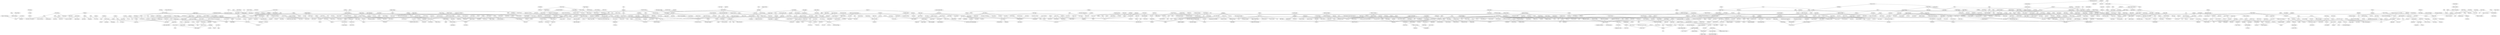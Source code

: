 strict graph layer2 {
	graph [name=layer2];
	node [label="\N"];
	966	[label=Hooverphonic,
		level=3,
		weight=505670.0];
	2014	[label=Télépopmusik,
		level=3,
		weight=477590.0];
	966 -- 2014	[level=3,
		weight=90.0];
	2292	[label="The Who",
		level=1,
		weight=1115061.0];
	508	[label="Creedence Clearwater Revival",
		level=2,
		weight=809196.0];
	2292 -- 508	[level=1,
		weight=90.0];
	2296	[label="The Yardbirds",
		level=3,
		weight=344095.0];
	2292 -- 2296	[level=1,
		weight=90.0];
	1048	[label="Jay-Z and Linkin Park",
		level=3,
		weight=330083.0];
	1266	[label="Linkin Park",
		level=1,
		weight=1361417.0];
	1048 -- 1266	[level=3,
		weight=90.0];
	325	[label="Bonnie Tyler",
		level=3,
		weight=295469.0];
	453	[label="Chris de Burgh",
		weight=194755.0];
	325 -- 453	[level=1,
		weight=90.0];
	2328	[label="Tina Turner",
		level=3,
		weight=366221.0];
	325 -- 2328	[level=1,
		weight=90.0];
	1380	[label="Meat Loaf",
		level=3,
		weight=303221.0];
	325 -- 1380	[level=3,
		weight=90.0];
	1191	[label="Kim Wilde",
		weight=234301.0];
	325 -- 1191	[level=1,
		weight=90.0];
	2579	[label=Seeed,
		weight=205510.0];
	2555	[label="Culcha Candela",
		weight=109017.0];
	2579 -- 2555	[level=1,
		weight=90.0];
	2576	[label="Peter Fox",
		weight=100618.0];
	2579 -- 2576	[level=1,
		weight=90.0];
	53	[label=Air,
		level=1,
		weight=1134369.0];
	53 -- 2014	[level=1,
		weight=90.0];
	1153	[label=Kasabian,
		level=2,
		weight=813145.0];
	686	[label=Editors,
		level=2,
		weight=686981.0];
	1153 -- 686	[level=2,
		weight=90.0];
	319	[label="Boney M.",
		weight=251367.0];
	229	[label="Bee Gees",
		level=3,
		weight=477389.0];
	319 -- 229	[level=2,
		weight=90.0];
	27	[label=ABBA,
		level=2,
		weight=629716.0];
	319 -- 27	[level=2,
		weight=90.0];
	1733	[label="Rise Against",
		level=2,
		weight=579114.0];
	1623	[label=Pennywise,
		level=3,
		weight=307364.0];
	1733 -- 1623	[level=2,
		weight=90.0];
	872	[label="Girls Aloud",
		level=3,
		weight=329039.0];
	108	[label=Anastacia,
		level=3,
		weight=391929.0];
	872 -- 108	[level=3,
		weight=90.0];
	298	[label="Blood Red Shoes",
		weight=165616.0];
	2261	[label="The Subways",
		level=3,
		weight=418691.0];
	298 -- 2261	[level=3,
		weight=90.0];
	2474	[label="Yeah Yeah Yeahs",
		level=1,
		weight=991497.0];
	298 -- 2474	[level=3,
		weight=90.0];
	115	[label="Andrew W.K.",
		weight=146995.0];
	2108	[label="The Darkness",
		level=3,
		weight=409227.0];
	115 -- 2108	[level=3,
		weight=90.0];
	1963	[label="Stone Sour",
		level=3,
		weight=444671.0];
	115 -- 1963	[level=2,
		weight=70.0];
	2378	[label="Ugly Kid Joe",
		weight=136945.0];
	115 -- 2378	[level=1,
		weight=90.0];
	1780	[label=Saliva,
		level=3,
		weight=316243.0];
	115 -- 1780	[level=1,
		weight=90.0];
	2099	[label="The Corrs",
		level=3,
		weight=438374.0];
	1068	[label=Jewel,
		level=3,
		weight=485526.0];
	2099 -- 1068	[level=3,
		weight=50.0];
	2435	[label=Weezer,
		level=1,
		weight=1317716.0];
	698	[label="Electric Six",
		weight=228070.0];
	2435 -- 698	[level=1,
		weight=90.0];
	2363	[label=Trivium,
		level=3,
		weight=315553.0];
	1189	[label="Killswitch Engage",
		level=3,
		weight=398244.0];
	2363 -- 1189	[level=3,
		weight=90.0];
	1315	[label="Machine Head",
		level=3,
		weight=314244.0];
	2363 -- 1315	[level=1,
		weight=90.0];
	167	[label="As I Lay Dying",
		level=3,
		weight=276169.0];
	2363 -- 167	[level=1,
		weight=90.0];
	373	[label="Bullet For My Valentine",
		level=3,
		weight=472966.0];
	2363 -- 373	[level=3,
		weight=90.0];
	506	[label=Cream,
		level=2,
		weight=651068.0];
	1055	[label="Jefferson Airplane",
		level=3,
		weight=542912.0];
	506 -- 1055	[level=3,
		weight=90.0];
	506 -- 2296	[level=1,
		weight=90.0];
	2166	[label="The Jimi Hendrix Experience",
		level=3,
		weight=495688.0];
	506 -- 2166	[level=3,
		weight=90.0];
	1071	[label="Jimi Hendrix",
		level=1,
		weight=1088057.0];
	506 -- 1071	[level=1,
		weight=90.0];
	739	[label="Eric Clapton",
		level=1,
		weight=989627.0];
	506 -- 739	[level=1,
		weight=90.0];
	1084	[label="Joe Cocker",
		level=3,
		weight=419628.0];
	506 -- 1084	[level=1,
		weight=90.0];
	138	[label="Antony and the Johnsons",
		level=3,
		weight=334464.0];
	320	[label="Bon Iver",
		weight=202669.0];
	138 -- 320	[level=2,
		weight=90.0];
	1077	[label="Joan as Police Woman",
		weight=100072.0];
	138 -- 1077	[level=2,
		weight=90.0];
	390	[label="Calvin Harris",
		weight=264959.0];
	1486	[label=Mylo,
		level=3,
		weight=420371.0];
	390 -- 1486	[level=1,
		weight=90.0];
	2321	[label=Tiga,
		level=3,
		weight=288675.0];
	390 -- 2321	[level=3,
		weight=90.0];
	1140	[label=Justice,
		level=3,
		weight=505719.0];
	390 -- 1140	[level=3,
		weight=90.0];
	1785	[label="Sam Sparro",
		weight=156086.0];
	390 -- 1785	[level=1,
		weight=90.0];
	569	[label="Death in Vegas",
		level=3,
		weight=340338.0];
	2360	[label=Tricky,
		level=3,
		weight=506353.0];
	569 -- 2360	[level=3,
		weight=90.0];
	1239	[label="LeAnn Rimes",
		weight=257216.0];
	1833	[label="Shania Twain",
		level=3,
		weight=319330.0];
	1239 -- 1833	[level=3,
		weight=90.0];
	622	[label="Dixie Chicks",
		weight=241869.0];
	1239 -- 622	[level=3,
		weight=90.0];
	179	[label="At the Drive-In",
		level=3,
		weight=375436.0];
	1920	[label=Sparta,
		weight=171114.0];
	179 -- 1920	[level=3,
		weight=90.0];
	1443	[label="Modest Mouse",
		level=1,
		weight=1082498.0];
	2242	[label="The Shins",
		level=1,
		weight=1074793.0];
	1443 -- 2242	[level=1,
		weight=90.0];
	947	[label=Hellogoodbye,
		level=3,
		weight=432049.0];
	2438	[label="We The Kings",
		weight=128642.0];
	947 -- 2438	[level=3,
		weight=90.0];
	1737	[label="Robbie Williams",
		level=2,
		weight=862188.0];
	862	[label="George Michael",
		level=3,
		weight=539434.0];
	1737 -- 862	[level=2,
		weight=70.0];
	2439	[label="Wet Wet Wet",
		weight=122869.0];
	453 -- 2439	[level=3,
		weight=90.0];
	455	[label="Chris Rea",
		weight=230694.0];
	453 -- 455	[level=1,
		weight=90.0];
	1613	[label="Paul Young",
		weight=119969.0];
	453 -- 1613	[level=3,
		weight=90.0];
	543	[label="Darren Hayes",
		weight=117723.0];
	1807	[label="Scissor Sisters",
		level=2,
		weight=603869.0];
	543 -- 1807	[level=3,
		weight=70.0];
	1799	[label="Savage Garden",
		level=3,
		weight=403602.0];
	543 -- 1799	[level=3,
		weight=90.0];
	628	[label="DJ Cam",
		weight=207428.0];
	631	[label="DJ Krush",
		level=3,
		weight=297590.0];
	628 -- 631	[level=3,
		weight=90.0];
	2030	[label=Terranova,
		weight=148792.0];
	628 -- 2030	[level=3,
		weight=90.0];
	2152	[label="The Herbaliser",
		level=3,
		weight=312147.0];
	628 -- 2152	[level=3,
		weight=90.0];
	965	[label="Hootie & the Blowfish",
		weight=187205.0];
	1923	[label="Spin Doctors",
		weight=243038.0];
	965 -- 1923	[level=2,
		weight=90.0];
	552	[label="Dave Matthews Band",
		level=2,
		weight=629789.0];
	965 -- 552	[level=2,
		weight=90.0];
	851	[label=Garbage,
		level=2,
		weight=824282.0];
	1653	[label=Poe,
		weight=170106.0];
	851 -- 1653	[level=1,
		weight=90.0];
	1648	[label=Placebo,
		level=1,
		weight=1310676.0];
	851 -- 1648	[level=1,
		weight=90.0];
	281	[label="Black Sabbath",
		level=2,
		weight=875812.0];
	575	[label="Deep Purple",
		level=2,
		weight=848986.0];
	281 -- 575	[level=1,
		weight=90.0];
	1129	[label="Judas Priest",
		level=3,
		weight=490388.0];
	281 -- 1129	[level=3,
		weight=90.0];
	1458	[label=Motörhead,
		level=3,
		weight=536711.0];
	281 -- 1458	[level=1,
		weight=90.0];
	1580	[label="Ozzy Osbourne",
		level=2,
		weight=616696.0];
	281 -- 1580	[level=2,
		weight=90.0];
	1122	[label="Josh Ritter",
		weight=186561.0];
	265	[label="Billy Bragg & Wilco",
		weight=129429.0];
	1122 -- 265	[level=2,
		weight=90.0];
	793	[label="Fionn Regan",
		weight=117598.0];
	1122 -- 793	[level=2,
		weight=90.0];
	1512	[label="Neutral Milk Hotel",
		level=2,
		weight=548340.0];
	1555	[label="of Montreal",
		level=2,
		weight=555182.0];
	1512 -- 1555	[level=2,
		weight=90.0];
	1117	[label="José González",
		level=3,
		weight=545027.0];
	1523	[label="Nick Drake",
		level=2,
		weight=657487.0];
	1117 -- 1523	[level=3,
		weight=90.0];
	655	[label=DragonForce,
		level=3,
		weight=336162.0];
	287	[label="Blind Guardian",
		level=3,
		weight=339213.0];
	655 -- 287	[level=3,
		weight=90.0];
	2212	[label="The Police",
		level=1,
		weight=957227.0];
	2218	[label="The Pretenders",
		level=3,
		weight=369737.0];
	2212 -- 2218	[level=1,
		weight=90.0];
	1961	[label=Sting,
		level=2,
		weight=760579.0];
	2212 -- 1961	[level=2,
		weight=90.0];
	1873	[label=Slayer,
		level=3,
		weight=493901.0];
	136	[label=Anthrax,
		level=3,
		weight=310236.0];
	1873 -- 136	[level=3,
		weight=90.0];
	987	[label="Ice Cube",
		level=3,
		weight=306252.0];
	1670	[label="Public Enemy",
		level=3,
		weight=313170.0];
	987 -- 1670	[level=2,
		weight=90.0];
	658	[label="Dr. Dre",
		level=3,
		weight=488822.0];
	987 -- 658	[level=3,
		weight=90.0];
	1890	[label="Snoop Dogg",
		level=2,
		weight=617991.0];
	987 -- 1890	[level=2,
		weight=90.0];
	1052	[label="Jean-Michel Jarre",
		weight=228313.0];
	2399	[label=Vangelis,
		level=3,
		weight=364915.0];
	1052 -- 2399	[level=3,
		weight=70.0];
	1197	[label=Kitaro,
		weight=179568.0];
	1052 -- 1197	[level=3,
		weight=90.0];
	1419	[label="Mike Oldfield",
		level=3,
		weight=350492.0];
	1052 -- 1419	[level=3,
		weight=90.0];
	810	[label=Foreigner,
		level=3,
		weight=450712.0];
	1952	[label="Steve Miller Band",
		level=3,
		weight=391170.0];
	810 -- 1952	[level=3,
		weight=90.0];
	1991	[label=Survivor,
		level=3,
		weight=271744.0];
	810 -- 1991	[level=3,
		weight=90.0];
	812	[label="Fort Minor",
		level=3,
		weight=381516.0];
	1266 -- 812	[level=3,
		weight=90.0];
	1591	[label="Papa Roach",
		level=2,
		weight=780535.0];
	1266 -- 1591	[level=1,
		weight=90.0];
	1956	[label="Stevie Ray Vaughan and Double Trouble",
		weight=233382.0];
	1955	[label="Stevie Ray Vaughan",
		level=3,
		weight=291941.0];
	1956 -- 1955	[level=3,
		weight=90.0];
	2493	[label="ZZ Top",
		level=3,
		weight=523070.0];
	1956 -- 2493	[level=3,
		weight=90.0];
	674	[label="Eagles of Death Metal",
		weight=258955.0];
	698 -- 674	[level=1,
		weight=90.0];
	2107	[label="The Dandy Warhols",
		level=2,
		weight=594006.0];
	698 -- 2107	[level=2,
		weight=90.0];
	297	[label="Bloodhound Gang",
		level=2,
		weight=707193.0];
	698 -- 297	[level=1,
		weight=90.0];
	1662	[label="Primal Scream",
		level=3,
		weight=428628.0];
	698 -- 1662	[level=3,
		weight=90.0];
	2223	[label="The Raconteurs",
		level=3,
		weight=426044.0];
	698 -- 2223	[level=3,
		weight=90.0];
	2492	[label=Zwan,
		weight=123351.0];
	698 -- 2492	[level=1,
		weight=90.0];
	1822	[label=Semisonic,
		level=3,
		weight=313910.0];
	698 -- 1822	[level=1,
		weight=90.0];
	1066	[label=Jet,
		level=2,
		weight=747836.0];
	698 -- 1066	[level=2,
		weight=90.0];
	1772	[label="Ryan Adams",
		level=3,
		weight=455379.0];
	685	[label="Ed Harcourt",
		weight=133242.0];
	1772 -- 685	[level=3,
		weight=70.0];
	2312	[label="Three Days Grace",
		level=2,
		weight=560425.0];
	511	[label=Crossfade,
		weight=257392.0];
	2312 -- 511	[level=2,
		weight=90.0];
	2217	[label="The Presidents of the United States of...",
		level=3,
		weight=346805.0];
	2217 -- 1822	[level=3,
		weight=90.0];
	1509	[label=Nena,
		weight=228159.0];
	951	[label="Herbert Grönemeyer",
		weight=135891.0];
	1509 -- 951	[level=1,
		weight=90.0];
	1509 -- 1191	[level=1,
		weight=90.0];
	400	[label="Cannonball Adderley",
		weight=161014.0];
	1935	[label="Stan Getz",
		weight=206505.0];
	400 -- 1935	[level=3,
		weight=90.0];
	431	[label="Charlie Parker",
		weight=238264.0];
	400 -- 431	[level=3,
		weight=90.0];
	2575	[label=Patrice,
		weight=172706.0];
	2555 -- 2575	[level=1,
		weight=90.0];
	2578	[label="Sean Paul",
		level=3,
		weight=460250.0];
	2555 -- 2578	[level=3,
		weight=90.0];
	1958	[label="St. Germain",
		level=3,
		weight=412216.0];
	1050	[label=Jazzanova,
		level=3,
		weight=300664.0];
	1958 -- 1050	[level=3,
		weight=90.0];
	2348	[label=Tosca,
		level=3,
		weight=395353.0];
	1958 -- 2348	[level=3,
		weight=90.0];
	160	[label="Art Brut",
		level=3,
		weight=349339.0];
	2432	[label="We Are Scientists",
		level=2,
		weight=638660.0];
	160 -- 2432	[level=3,
		weight=90.0];
	1297	[label="Lou Reed",
		level=2,
		weight=592004.0];
	1601	[label="Patti Smith",
		level=3,
		weight=301715.0];
	1297 -- 1601	[level=2,
		weight=90.0];
	611	[label="Dinah Washington",
		level=3,
		weight=284411.0];
	747	[label="Etta James",
		level=3,
		weight=331670.0];
	611 -- 747	[level=3,
		weight=90.0];
	2367	[label="Turin Brakes",
		weight=245432.0];
	1938	[label=Starsailor,
		level=3,
		weight=448604.0];
	2367 -- 1938	[level=3,
		weight=90.0];
	890	[label=Gomez,
		weight=267407.0];
	2367 -- 890	[level=3,
		weight=90.0];
	939	[label="Hawthorne Heights",
		level=3,
		weight=287407.0];
	1362	[label="Matchbook Romance",
		weight=252902.0];
	939 -- 1362	[level=3,
		weight=90.0];
	346	[label="Brand New",
		level=3,
		weight=527253.0];
	1074	[label="Jimmy Eat World",
		level=1,
		weight=936209.0];
	346 -- 1074	[level=3,
		weight=90.0];
	1096	[label="John Lee Hooker",
		level=3,
		weight=276549.0];
	219	[label="B.B. King",
		level=3,
		weight=309738.0];
	1096 -- 219	[level=3,
		weight=90.0];
	1241	[label="Led Zeppelin",
		level=1,
		weight=1267330.0];
	1241 -- 575	[level=1,
		weight=90.0];
	2120	[label="The Doors",
		level=1,
		weight=1209838.0];
	1241 -- 2120	[level=1,
		weight=90.0];
	1241 -- 2296	[level=1,
		weight=90.0];
	1946	[label=Steppenwolf,
		level=3,
		weight=394102.0];
	508 -- 1946	[level=1,
		weight=90.0];
	2043	[label="The Allman Brothers Band",
		level=3,
		weight=389580.0];
	508 -- 2043	[level=1,
		weight=90.0];
	1312	[label="Lynyrd Skynyrd",
		level=2,
		weight=710355.0];
	508 -- 1312	[level=2,
		weight=90.0];
	485	[label="Cold War Kids",
		level=3,
		weight=424655.0];
	1295	[label="Louis XIV",
		weight=187630.0];
	485 -- 1295	[level=3,
		weight=90.0];
	2197	[label="The National",
		level=3,
		weight=409138.0];
	485 -- 2197	[level=3,
		weight=90.0];
	1858	[label="Simply Red",
		level=3,
		weight=330517.0];
	2439 -- 1858	[level=3,
		weight=90.0];
	1736	[label="R. Kelly",
		level=3,
		weight=377998.0];
	1035	[label="Jamie Foxx",
		weight=114725.0];
	1736 -- 1035	[level=3,
		weight=90.0];
	1847	[label="Shout Out Louds",
		level=3,
		weight=321238.0];
	1330	[label="Mando Diao",
		level=3,
		weight=424759.0];
	1847 -- 1330	[level=3,
		weight=90.0];
	1490	[label="Nada Surf",
		level=3,
		weight=502496.0];
	1847 -- 1490	[level=3,
		weight=90.0];
	1009	[label="Iron & Wine",
		level=2,
		weight=814278.0];
	1009 -- 2242	[level=1,
		weight=90.0];
	1009 -- 1523	[level=1,
		weight=90.0];
	1478	[label="M. Ward",
		level=3,
		weight=327010.0];
	492	[label="Conor Oberst",
		weight=108756.0];
	1478 -- 492	[level=2,
		weight=90.0];
	1059	[label="Jenny Lewis with The Watson Twins",
		weight=100892.0];
	1478 -- 1059	[level=3,
		weight=90.0];
	322	[label="Bonnie 'Prince' Billy",
		level=3,
		weight=301843.0];
	1478 -- 322	[level=3,
		weight=90.0];
	1478 -- 1523	[level=2,
		weight=90.0];
	114	[label="Andrew Bird",
		level=3,
		weight=483747.0];
	1478 -- 114	[level=3,
		weight=90.0];
	290	[label="blink-182",
		level=1,
		weight=1110300.0];
	333	[label="Bowling for Soup",
		level=3,
		weight=332257.0];
	290 -- 333	[level=1,
		weight=90.0];
	1222	[label=Lagwagon,
		weight=221328.0];
	1539	[label=NOFX,
		level=3,
		weight=484532.0];
	1222 -- 1539	[level=3,
		weight=90.0];
	2387	[label="Unwritten Law",
		weight=221129.0];
	1222 -- 2387	[level=3,
		weight=90.0];
	1383	[label="Me First and the Gimme Gimmes",
		weight=228395.0];
	1222 -- 1383	[level=3,
		weight=90.0];
	723	[label="Emmylou Harris",
		weight=142511.0];
	1168	[label="k.d. lang",
		weight=123677.0];
	723 -- 1168	[level=3,
		weight=90.0];
	78	[label="Alison Krauss",
		weight=175981.0];
	723 -- 78	[level=3,
		weight=90.0];
	1374	[label="Mötley Crüe",
		level=3,
		weight=356089.0];
	72	[label="Alice Cooper",
		level=3,
		weight=527380.0];
	1374 -- 72	[level=3,
		weight=90.0];
	1252	[label="Less Than Jake",
		level=3,
		weight=328278.0];
	888	[label=Goldfinger,
		level=3,
		weight=378337.0];
	1252 -- 888	[level=3,
		weight=90.0];
	2389	[label="Uriah Heep",
		level=3,
		weight=274495.0];
	575 -- 2389	[level=3,
		weight=90.0];
	1810	[label=Scorpions,
		level=2,
		weight=597146.0];
	575 -- 1810	[level=1,
		weight=90.0];
	1690	[label=Rainbow,
		level=3,
		weight=309223.0];
	575 -- 1690	[level=1,
		weight=90.0];
	968	[label="Hot Chip",
		level=2,
		weight=581254.0];
	1237	[label="LCD Soundsystem",
		level=2,
		weight=622881.0];
	968 -- 1237	[level=2,
		weight=90.0];
	644	[label="Don Henley",
		weight=207460.0];
	2119	[label="The Doobie Brothers",
		weight=265177.0];
	644 -- 2119	[level=1,
		weight=90.0];
	454	[label="Chris Isaak",
		level=3,
		weight=294773.0];
	644 -- 454	[level=1,
		weight=90.0];
	1418	[label="Mike & The Mechanics",
		weight=157135.0];
	644 -- 1418	[level=2,
		weight=90.0];
	2447	[label=Wilco,
		level=2,
		weight=592002.0];
	2447 -- 265	[level=2,
		weight=90.0];
	2416	[label="Violent Femmes",
		level=3,
		weight=391223.0];
	387	[label=Cake,
		level=2,
		weight=742723.0];
	2416 -- 387	[level=1,
		weight=90.0];
	2005	[label="Talking Heads",
		level=2,
		weight=626936.0];
	2416 -- 2005	[level=1,
		weight=90.0];
	2297	[label="They Might Be Giants",
		level=3,
		weight=287375.0];
	2416 -- 2297	[level=3,
		weight=90.0];
	2291	[label="The White Stripes",
		level=1,
		weight=1242635.0];
	2416 -- 2291	[level=1,
		weight=90.0];
	1646	[label=Pixies,
		level=1,
		weight=962774.0];
	2416 -- 1646	[level=1,
		weight=90.0];
	2134	[label="The Flaming Lips",
		level=2,
		weight=830685.0];
	2416 -- 2134	[level=2,
		weight=90.0];
	941	[label="Hüsker Dü",
		weight=164469.0];
	1381	[label="Meat Puppets",
		weight=142097.0];
	941 -- 1381	[level=1,
		weight=90.0];
	276	[label="Black Flag",
		weight=215829.0];
	941 -- 276	[level=3,
		weight=70.0];
	1434	[label="Mission of Burma",
		weight=115832.0];
	941 -- 1434	[level=1,
		weight=90.0];
	899	[label="Gotan Project",
		level=3,
		weight=395088.0];
	778	[label="Federico Aubele",
		weight=120093.0];
	899 -- 778	[level=3,
		weight=90.0];
	1278	[label=Live,
		level=3,
		weight=509553.0];
	499	[label="Counting Crows",
		level=1,
		weight=898958.0];
	1278 -- 499	[level=2,
		weight=90.0];
	375	[label=Bush,
		level=2,
		weight=546559.0];
	1278 -- 375	[level=2,
		weight=90.0];
	1248	[label="Lenny Kravitz",
		level=2,
		weight=800370.0];
	839	[label="Fun Lovin' Criminals",
		weight=191712.0];
	1248 -- 839	[level=2,
		weight=90.0];
	507	[label=Creed,
		level=2,
		weight=566764.0];
	1248 -- 507	[level=1,
		weight=90.0];
	1882	[label="Smash Mouth",
		level=3,
		weight=414274.0];
	1248 -- 1882	[level=3,
		weight=90.0];
	1871	[label="Skunk Anansie",
		level=3,
		weight=277102.0];
	1248 -- 1871	[level=3,
		weight=90.0];
	1248 -- 499	[level=1,
		weight=90.0];
	1248 -- 1923	[level=1,
		weight=90.0];
	672	[label="Eagle-Eye Cherry",
		level=3,
		weight=300539.0];
	1248 -- 672	[level=2,
		weight=90.0];
	1007	[label=INXS,
		level=3,
		weight=514441.0];
	1248 -- 1007	[level=1,
		weight=90.0];
	1706	[label=Reamonn,
		weight=196349.0];
	1248 -- 1706	[level=2,
		weight=90.0];
	1663	[label=Prince,
		level=2,
		weight=664339.0];
	1248 -- 1663	[level=2,
		weight=90.0];
	1716	[label="R.E.M.",
		level=1,
		weight=1314084.0];
	1248 -- 1716	[level=1,
		weight=90.0];
	487	[label="Collective Soul",
		level=3,
		weight=380646.0];
	1248 -- 487	[level=2,
		weight=90.0];
	895	[label="Goo Goo Dolls",
		level=2,
		weight=854056.0];
	1248 -- 895	[level=2,
		weight=90.0];
	2287	[label="The Wallflowers",
		level=3,
		weight=343767.0];
	1248 -- 2287	[level=3,
		weight=90.0];
	1248 -- 1822	[level=1,
		weight=90.0];
	2354	[label=Train,
		level=3,
		weight=367682.0];
	1248 -- 2354	[level=3,
		weight=90.0];
	1363	[label="Matchbox Twenty",
		level=2,
		weight=570024.0];
	1248 -- 1363	[level=1,
		weight=90.0];
	2390	[label=Us3,
		weight=147112.0];
	2078	[label="The Brand New Heavies",
		weight=150788.0];
	2390 -- 2078	[level=2,
		weight=90.0];
	917	[label=Guru,
		weight=125171.0];
	2390 -- 917	[level=2,
		weight=90.0];
	2316	[label=Thursday,
		level=3,
		weight=315339.0];
	2314	[label=Thrice,
		level=3,
		weight=387528.0];
	2316 -- 2314	[level=3,
		weight=90.0];
	875	[label=Glassjaw,
		weight=136655.0];
	2316 -- 875	[level=3,
		weight=90.0];
	964	[label=Hoobastank,
		level=2,
		weight=713239.0];
	578	[label=Default,
		weight=186893.0];
	964 -- 578	[level=2,
		weight=90.0];
	1929	[label=Squarepusher,
		level=3,
		weight=335714.0];
	308	[label="Boards of Canada",
		level=2,
		weight=623541.0];
	1929 -- 308	[level=3,
		weight=90.0];
	2153	[label="The Hives",
		level=2,
		weight=696320.0];
	2284	[label="The Vines",
		level=3,
		weight=480646.0];
	2153 -- 2284	[level=2,
		weight=90.0];
	2564	[label=Gentleman,
		weight=249007.0];
	2575 -- 2564	[level=1,
		weight=90.0];
	7	[label="\"Weird Al\" Yankovic",
		level=3,
		weight=286194.0];
	1722	[label="Richard Cheese",
		weight=214574.0];
	7 -- 1722	[level=3,
		weight=90.0];
	2402	[label="Van Morrison",
		level=2,
		weight=650090.0];
	1505	[label="Neil Young",
		level=2,
		weight=675838.0];
	2402 -- 1505	[level=2,
		weight=90.0];
	509	[label="Crosby, Stills, Nash & Young",
		level=3,
		weight=332405.0];
	2402 -- 509	[level=3,
		weight=90.0];
	2055	[label="The Band",
		level=3,
		weight=331958.0];
	2402 -- 2055	[level=3,
		weight=90.0];
	1610	[label="Paul Simon",
		level=3,
		weight=432872.0];
	2402 -- 1610	[level=1,
		weight=90.0];
	323	[label="Bonnie Raitt",
		weight=156706.0];
	2402 -- 323	[level=3,
		weight=90.0];
	312	[label="Bob Dylan",
		level=1,
		weight=1228317.0];
	2402 -- 312	[level=1,
		weight=90.0];
	1608	[label="Paul McCartney",
		level=3,
		weight=490203.0];
	861	[label="George Harrison",
		level=3,
		weight=399119.0];
	1608 -- 861	[level=3,
		weight=90.0];
	1168 -- 323	[level=3,
		weight=90.0];
	1665	[label="Procol Harum",
		weight=204087.0];
	1010	[label="Iron Butterfly",
		weight=136163.0];
	1665 -- 1010	[level=3,
		weight=90.0];
	2479	[label=Yes,
		level=3,
		weight=421483.0];
	1665 -- 2479	[level=3,
		weight=90.0];
	1876	[label="Slightly Stoopid",
		weight=161681.0];
	1973	[label=Sublime,
		level=2,
		weight=664300.0];
	1876 -- 1973	[level=2,
		weight=90.0];
	465	[label="Citizen Cope",
		weight=215298.0];
	1876 -- 465	[level=2,
		weight=90.0];
	307	[label=Blur,
		level=1,
		weight=1219073.0];
	1986	[label=Supergrass,
		level=3,
		weight=485340.0];
	307 -- 1986	[level=1,
		weight=90.0];
	898	[label=Gorillaz,
		level=1,
		weight=1361575.0];
	307 -- 898	[level=1,
		weight=90.0];
	107	[label="Amy Winehouse",
		level=1,
		weight=1006978.0];
	496	[label="Corinne Bailey Rae",
		level=3,
		weight=468718.0];
	107 -- 496	[level=1,
		weight=90.0];
	1479	[label=MxPx,
		level=3,
		weight=284328.0];
	1978	[label=Sugarcult,
		level=3,
		weight=411221.0];
	1479 -- 1978	[level=3,
		weight=90.0];
	295	[label=Blondie,
		level=2,
		weight=681337.0];
	2218 -- 295	[level=2,
		weight=90.0];
	749	[label=Eurythmics,
		level=3,
		weight=537321.0];
	2218 -- 749	[level=3,
		weight=90.0];
	1930	[label=Squeeze,
		weight=165265.0];
	2218 -- 1930	[level=1,
		weight=90.0];
	2056	[label="The Bangles",
		level=3,
		weight=289386.0];
	2218 -- 2056	[level=3,
		weight=90.0];
	2570	[label="Jimmy Cliff",
		weight=229901.0];
	2560	[label="Desmond Dekker",
		weight=146902.0];
	2570 -- 2560	[level=3,
		weight=90.0];
	2549	[label="Bob Marley & The Wailers",
		level=2,
		weight=633076.0];
	2570 -- 2549	[level=3,
		weight=90.0];
	355	[label="Bright Eyes",
		level=2,
		weight=842387.0];
	492 -- 355	[level=2,
		weight=90.0];
	2558	[label=Deichkind,
		weight=145280.0];
	2558 -- 2576	[level=1,
		weight=90.0];
	2563	[label="Fettes Brot",
		weight=168376.0];
	2558 -- 2563	[level=1,
		weight=90.0];
	2542	[label="Zbigniew Preisner",
		weight=125122.0];
	2496	[label="Arvo Pärt",
		weight=126040.0];
	2542 -- 2496	[level=2,
		weight=90.0];
	502	[label="Craig Armstrong",
		weight=217536.0];
	2542 -- 502	[level=2,
		weight=70.0];
	1362 -- 1978	[level=3,
		weight=90.0];
	156	[label="Armor for Sleep",
		level=3,
		weight=281710.0];
	1362 -- 156	[level=3,
		weight=90.0];
	1823	[label="Senses Fail",
		level=3,
		weight=324354.0];
	1362 -- 1823	[level=3,
		weight=90.0];
	787	[label=Finch,
		level=3,
		weight=316654.0];
	1362 -- 787	[level=3,
		weight=90.0];
	707	[label="Elliott Smith",
		level=2,
		weight=810691.0];
	203	[label="Badly Drawn Boy",
		level=3,
		weight=447834.0];
	707 -- 203	[level=1,
		weight=90.0];
	707 -- 1523	[level=1,
		weight=90.0];
	2478	[label=Yellowcard,
		level=2,
		weight=638817.0];
	2478 -- 1978	[level=2,
		weight=90.0];
	148	[label="Arcade Fire",
		level=3,
		weight=483352.0];
	148 -- 2197	[level=3,
		weight=90.0];
	584	[label=Delerium,
		level=3,
		weight=386388.0];
	727	[label=Enigma,
		level=3,
		weight=522554.0];
	584 -- 727	[level=2,
		weight=90.0];
	2450	[label="William Orbit",
		weight=174442.0];
	584 -- 2450	[level=2,
		weight=90.0];
	1860	[label="Sinéad O'Connor",
		level=3,
		weight=431116.0];
	1158	[label="Kate Bush",
		level=3,
		weight=491069.0];
	1860 -- 1158	[level=3,
		weight=90.0];
	2101	[label="The Cranberries",
		level=1,
		weight=1000991.0];
	1860 -- 2101	[level=1,
		weight=50.0];
	132	[label="Annie Lennox",
		level=3,
		weight=363635.0];
	1860 -- 132	[level=1,
		weight=90.0];
	2175	[label="The Kooks",
		level=1,
		weight=943840.0];
	2293	[label="The Wombats",
		weight=261401.0];
	2175 -- 2293	[level=1,
		weight=90.0];
	33	[label="Ace of Base",
		level=3,
		weight=371921.0];
	146	[label=Aqua,
		level=3,
		weight=276105.0];
	33 -- 146	[level=3,
		weight=90.0];
	63	[label=Alcazar,
		weight=109594.0];
	33 -- 63	[level=3,
		weight=90.0];
	1267	[label="Lionel Richie",
		level=3,
		weight=291554.0];
	1310	[label="Luther Vandross",
		weight=187645.0];
	1267 -- 1310	[level=3,
		weight=90.0];
	1267 -- 1858	[level=3,
		weight=90.0];
	650	[label=Donovan,
		level=3,
		weight=329147.0];
	645	[label="Don McLean",
		weight=245217.0];
	650 -- 645	[level=2,
		weight=90.0];
	650 -- 312	[level=1,
		weight=90.0];
	2299	[label="The Zombies",
		level=3,
		weight=313245.0];
	650 -- 2299	[level=1,
		weight=90.0];
	1671	[label="Public Image Ltd.",
		weight=165055.0];
	849	[label="Gang of Four",
		level=3,
		weight=276117.0];
	1671 -- 849	[level=1,
		weight=90.0];
	2258	[label="The Stranglers",
		level=3,
		weight=307861.0];
	1671 -- 2258	[level=1,
		weight=90.0];
	598	[label=Devo,
		level=3,
		weight=306665.0];
	1671 -- 598	[level=3,
		weight=90.0];
	349	[label="Breaking Benjamin",
		level=2,
		weight=568249.0];
	1934	[label=Staind,
		level=2,
		weight=597418.0];
	349 -- 1934	[level=2,
		weight=90.0];
	14	[label="30 Seconds to Mars",
		level=2,
		weight=723734.0];
	349 -- 14	[level=2,
		weight=90.0];
	949	[label=Helloween,
		level=3,
		weight=297463.0];
	1335	[label=Manowar,
		level=3,
		weight=287888.0];
	949 -- 1335	[level=3,
		weight=90.0];
	1025	[label=Jakatta,
		weight=134443.0];
	909	[label="Groove Armada",
		level=2,
		weight=691987.0];
	1025 -- 909	[level=3,
		weight=90.0];
	442	[label=Chicane,
		level=3,
		weight=332065.0];
	1025 -- 442	[level=3,
		weight=90.0];
	1416	[label=Midtown,
		weight=177685.0];
	1416 -- 2387	[level=3,
		weight=90.0];
	2189	[label="The Matches",
		weight=104811.0];
	1416 -- 2189	[level=3,
		weight=90.0];
	916	[label="Guns N' Roses",
		level=1,
		weight=1276030.0];
	916 -- 1810	[level=1,
		weight=70.0];
	2405	[label="Velvet Revolver",
		level=3,
		weight=423957.0];
	916 -- 2405	[level=3,
		weight=90.0];
	150	[label="Architecture in Helsinki",
		level=3,
		weight=512380.0];
	468	[label="Clap Your Hands Say Yeah",
		level=3,
		weight=529107.0];
	150 -- 468	[level=3,
		weight=90.0];
	2561	[label="Die Fantastischen Vier",
		weight=171131.0];
	12	[label="2raumwohnung",
		weight=163349.0];
	2561 -- 12	[level=1,
		weight=70.0];
	2561 -- 2563	[level=1,
		weight=90.0];
	2142	[label="The Game",
		level=3,
		weight=371642.0];
	21	[label="50 Cent",
		level=2,
		weight=685200.0];
	2142 -- 21	[level=3,
		weight=90.0];
	618	[label="Dirty Vegas",
		weight=163185.0];
	618 -- 909	[level=3,
		weight=90.0];
	366	[label=BT,
		level=3,
		weight=277601.0];
	618 -- 366	[level=3,
		weight=90.0];
	1609	[label="Paul Oakenfold",
		level=3,
		weight=431254.0];
	618 -- 1609	[level=3,
		weight=90.0];
	2003	[label="Taking Back Sunday",
		level=2,
		weight=597935.0];
	2003 -- 1074	[level=2,
		weight=90.0];
	1097	[label="John Legend",
		level=3,
		weight=420828.0];
	76	[label="Alicia Keys",
		level=2,
		weight=747095.0];
	1097 -- 76	[level=3,
		weight=90.0];
	2488	[label=Zebrahead,
		weight=201808.0];
	2488 -- 2387	[level=1,
		weight=90.0];
	2201	[label="The Offspring",
		level=1,
		weight=1081707.0];
	2488 -- 2201	[level=1,
		weight=90.0];
	275	[label="Black Eyed Peas",
		level=1,
		weight=957174.0];
	782	[label=Fergie,
		level=2,
		weight=624584.0];
	275 -- 782	[level=1,
		weight=90.0];
	436	[label=Cher,
		level=3,
		weight=373372.0];
	436 -- 2328	[level=3,
		weight=90.0];
	1862	[label="Siouxsie and the Banshees",
		level=3,
		weight=340087.0];
	216	[label=Bauhaus,
		weight=251617.0];
	1862 -- 216	[level=1,
		weight=90.0];
	2105	[label="The Cure",
		level=1,
		weight=1344110.0];
	1862 -- 2105	[level=1,
		weight=90.0];
	1905	[label="Sonic Youth",
		level=2,
		weight=746676.0];
	294	[label="Blonde Redhead",
		level=3,
		weight=405217.0];
	1905 -- 294	[level=2,
		weight=90.0];
	106	[label="Amy Macdonald",
		level=3,
		weight=327841.0];
	1341	[label="Maria Mena",
		weight=266367.0];
	106 -- 1341	[level=3,
		weight=90.0];
	1854	[label="Simian Mobile Disco",
		level=3,
		weight=326654.0];
	1854 -- 1237	[level=3,
		weight=90.0];
	853	[label="Gary Jules",
		level=3,
		weight=415757.0];
	975	[label="Howie Day",
		level=3,
		weight=376179.0];
	853 -- 975	[level=3,
		weight=90.0];
	412	[label="Cary Brothers",
		level=3,
		weight=273940.0];
	853 -- 412	[level=3,
		weight=90.0];
	531	[label="Damien Rice",
		level=2,
		weight=765745.0];
	853 -- 531	[level=2,
		weight=90.0];
	69	[label="Alexi Murdoch",
		weight=180196.0];
	853 -- 69	[level=2,
		weight=90.0];
	163	[label=Ashanti,
		level=3,
		weight=287385.0];
	1058	[label="Jennifer Lopez",
		level=2,
		weight=570845.0];
	163 -- 1058	[level=3,
		weight=90.0];
	1793	[label="Sarah McLachlan",
		level=2,
		weight=691754.0];
	1068 -- 1793	[level=3,
		weight=90.0];
	728	[label="Ennio Morricone",
		level=3,
		weight=387052.0];
	1062	[label="Jerry Goldsmith",
		weight=118862.0];
	728 -- 1062	[level=3,
		weight=90.0];
	2302	[label="Thin Lizzy",
		level=3,
		weight=356257.0];
	2389 -- 2302	[level=3,
		weight=70.0];
	58	[label="Alanis Morissette",
		level=2,
		weight=881375.0];
	58 -- 1793	[level=2,
		weight=90.0];
	1581	[label="P!nk",
		level=3,
		weight=293683.0];
	58 -- 1581	[level=3,
		weight=90.0];
	767	[label=Faithless,
		level=2,
		weight=732138.0];
	1738	[label="Rob Dougan",
		level=3,
		weight=276013.0];
	767 -- 1738	[level=2,
		weight=90.0];
	1948	[label="Stereo MC's",
		weight=181042.0];
	767 -- 1948	[level=2,
		weight=90.0];
	142	[label="Apollo 440",
		level=3,
		weight=288912.0];
	767 -- 142	[level=3,
		weight=90.0];
	1417	[label=Mika,
		level=2,
		weight=692106.0];
	1807 -- 1417	[level=2,
		weight=90.0];
	1212	[label="Kylie Minogue",
		level=2,
		weight=780058.0];
	1807 -- 1212	[level=2,
		weight=90.0];
	154	[label="Armand van Helden",
		level=3,
		weight=322114.0];
	1486 -- 154	[level=3,
		weight=90.0];
	740	[label="Eric Prydz",
		level=3,
		weight=312639.0];
	1486 -- 740	[level=3,
		weight=90.0];
	529	[label="Daft Punk",
		level=1,
		weight=1213634.0];
	1486 -- 529	[level=1,
		weight=90.0];
	2154	[label="The Hold Steady",
		weight=220160.0];
	2154 -- 2197	[level=3,
		weight=90.0];
	2269	[label="The Thermals",
		weight=121491.0];
	2154 -- 2269	[level=3,
		weight=90.0];
	152	[label="Arctic Monkeys",
		level=1,
		weight=1120718.0];
	2260	[label="The Strokes",
		level=1,
		weight=1231044.0];
	152 -- 2260	[level=1,
		weight=90.0];
	1622	[label=Pendulum,
		level=3,
		weight=338677.0];
	2219	[label="The Prodigy",
		level=1,
		weight=929174.0];
	1622 -- 2219	[level=3,
		weight=90.0];
	1173	[label="Kelly Clarkson",
		level=2,
		weight=841862.0];
	2280	[label="The Veronicas",
		weight=247943.0];
	1173 -- 2280	[level=2,
		weight=90.0];
	1173 -- 108	[level=2,
		weight=90.0];
	1830	[label="Sex Pistols",
		level=3,
		weight=481109.0];
	1692	[label=Ramones,
		level=2,
		weight=757401.0];
	1830 -- 1692	[level=3,
		weight=90.0];
	1322	[label=Madonna,
		level=1,
		weight=1223315.0];
	1747	[label=Robyn,
		level=3,
		weight=309001.0];
	1322 -- 1747	[level=2,
		weight=90.0];
	900	[label="Grace Jones",
		weight=133765.0];
	1322 -- 900	[level=1,
		weight=90.0];
	1322 -- 1785	[level=1,
		weight=90.0];
	1635	[label="Phantom Planet",
		level=3,
		weight=431228.0];
	2039	[label="The Academy Is...",
		level=3,
		weight=327750.0];
	1635 -- 2039	[level=3,
		weight=90.0];
	1717	[label="Remy Zero",
		level=3,
		weight=272923.0];
	1635 -- 1717	[level=3,
		weight=90.0];
	667	[label="Duke Ellington",
		level=3,
		weight=293474.0];
	667 -- 431	[level=3,
		weight=90.0];
	1497	[label="Natalie Merchant",
		weight=241734.0];
	1497 -- 1793	[level=3,
		weight=90.0];
	2471	[label="Yael Naim",
		weight=120779.0];
	1497 -- 2471	[level=3,
		weight=90.0];
	315	[label="Bob Sinclar",
		level=3,
		weight=375094.0];
	315 -- 154	[level=3,
		weight=90.0];
	2247	[label="The Smiths",
		level=2,
		weight=847939.0];
	1127	[label="Joy Division",
		level=2,
		weight=764356.0];
	2247 -- 1127	[level=2,
		weight=50.0];
	1456	[label=Morrissey,
		level=2,
		weight=581637.0];
	2247 -- 1456	[level=2,
		weight=90.0];
	263	[label="Billie Holiday",
		level=3,
		weight=521970.0];
	263 -- 747	[level=1,
		weight=90.0];
	1319	[label="Madeleine Peyroux",
		level=3,
		weight=331118.0];
	263 -- 1319	[level=1,
		weight=90.0];
	1965	[label="Story of the Year",
		level=3,
		weight=314696.0];
	1789	[label=Saosin,
		level=3,
		weight=286090.0];
	1965 -- 1789	[level=3,
		weight=90.0];
	1292	[label=Lostprophets,
		level=2,
		weight=636420.0];
	1965 -- 1292	[level=3,
		weight=90.0];
	1651	[label="Planet Funk",
		weight=155496.0];
	573	[label="Deep Dish",
		level=3,
		weight=275645.0];
	1651 -- 573	[level=3,
		weight=90.0];
	1651 -- 909	[level=3,
		weight=90.0];
	1949	[label=Stereophonics,
		level=2,
		weight=766218.0];
	2357	[label=Travis,
		level=2,
		weight=871865.0];
	1949 -- 2357	[level=2,
		weight=90.0];
	839 -- 1948	[level=2,
		weight=90.0];
	758	[label=Everlast,
		weight=207852.0];
	839 -- 758	[level=3,
		weight=90.0];
	1193	[label="Kings of Convenience",
		level=2,
		weight=549526.0];
	741	[label="Erlend Øye",
		weight=175918.0];
	1193 -- 741	[level=2,
		weight=90.0];
	1707	[label="Red Hot Chili Peppers",
		level=1,
		weight=1850896.0];
	808	[label="Foo Fighters",
		level=1,
		weight=1524991.0];
	1707 -- 808	[level=1,
		weight=50.0];
	742	[label="Erykah Badu",
		level=3,
		weight=382640.0];
	1316	[label="Macy Gray",
		level=3,
		weight=330149.0];
	742 -- 1316	[level=3,
		weight=90.0];
	2440	[label="Wham!",
		level=3,
		weight=326565.0];
	862 -- 2440	[level=2,
		weight=90.0];
	209	[label="Barbra Streisand",
		weight=158898.0];
	1843	[label="Shirley Bassey",
		weight=176025.0];
	209 -- 1843	[level=3,
		weight=90.0];
	211	[label="Barry Manilow",
		weight=149528.0];
	209 -- 211	[level=3,
		weight=90.0];
	1934 -- 507	[level=1,
		weight=90.0];
	439	[label=Chevelle,
		level=3,
		weight=404631.0];
	1934 -- 439	[level=3,
		weight=90.0];
	1000	[label=Incubus,
		level=1,
		weight=1214650.0];
	1934 -- 1000	[level=1,
		weight=90.0];
	1571	[label=Orbital,
		level=3,
		weight=413940.0];
	1243	[label=Leftfield,
		level=3,
		weight=365785.0];
	1571 -- 1243	[level=3,
		weight=90.0];
	494	[label=Coolio,
		weight=222397.0];
	1864	[label="Sir Mix-A-Lot",
		weight=124522.0];
	494 -- 1864	[level=1,
		weight=90.0];
	525	[label=D12,
		weight=242564.0];
	494 -- 525	[level=1,
		weight=90.0];
	1258	[label="Lighthouse Family",
		weight=167199.0];
	2345	[label=Toploader,
		weight=121948.0];
	1258 -- 2345	[level=3,
		weight=90.0];
	1814	[label=Seal,
		level=3,
		weight=407957.0];
	1258 -- 1814	[level=3,
		weight=90.0];
	834	[label="Fujiya & Miyagi",
		weight=122853.0];
	1237 -- 834	[level=2,
		weight=90.0];
	2369	[label="TV on the Radio",
		level=2,
		weight=590113.0];
	1237 -- 2369	[level=2,
		weight=90.0];
	2226	[label="The Rapture",
		level=3,
		weight=380859.0];
	1237 -- 2226	[level=3,
		weight=90.0];
	6	[label="!!!",
		level=3,
		weight=291033.0];
	1237 -- 6	[level=3,
		weight=90.0];
	2053	[label="The Avalanches",
		weight=239969.0];
	1237 -- 2053	[level=2,
		weight=90.0];
	607	[label=Digitalism,
		level=3,
		weight=367371.0];
	1237 -- 607	[level=3,
		weight=90.0];
	1594	[label="Paris Combo",
		weight=113716.0];
	1644	[label="Pink Martini",
		level=3,
		weight=275631.0];
	1594 -- 1644	[level=3,
		weight=90.0];
	395	[label=Camille,
		weight=202716.0];
	1594 -- 395	[level=3,
		weight=70.0];
	2144	[label="The Get Up Kids",
		level=3,
		weight=281990.0];
	2144 -- 1074	[level=3,
		weight=90.0];
	1224	[label=Lamb,
		level=2,
		weight=613913.0];
	1224 -- 2014	[level=2,
		weight=90.0];
	882	[label="Gnarls Barkley",
		level=2,
		weight=658504.0];
	1489	[label="N*E*R*D",
		level=3,
		weight=460984.0];
	882 -- 1489	[level=2,
		weight=90.0];
	2160	[label="The Human League",
		level=3,
		weight=296795.0];
	2380	[label=Ultravox,
		weight=196742.0];
	2160 -- 2380	[level=1,
		weight=90.0];
	2160 -- 900	[level=1,
		weight=90.0];
	2016	[label="Tears for Fears",
		level=3,
		weight=534460.0];
	2016 -- 2380	[level=2,
		weight=90.0];
	49	[label="a-ha",
		level=3,
		weight=543486.0];
	2016 -- 49	[level=3,
		weight=90.0];
	669	[label="Duran Duran",
		level=2,
		weight=644639.0];
	2016 -- 669	[level=2,
		weight=90.0];
	2324	[label=Timbaland,
		level=2,
		weight=572821.0];
	1318	[label=Madcon,
		weight=109168.0];
	2324 -- 1318	[level=2,
		weight=90.0];
	776	[label="Fear Factory",
		level=3,
		weight=307880.0];
	776 -- 1315	[level=3,
		weight=90.0];
	1941	[label="Static-X",
		level=3,
		weight=424407.0];
	776 -- 1941	[level=3,
		weight=90.0];
	1983	[label="Sunrise Avenue",
		weight=181985.0];
	1983 -- 1706	[level=2,
		weight=90.0];
	2229	[label="The Rasmus",
		level=3,
		weight=373522.0];
	1983 -- 2229	[level=2,
		weight=90.0];
	820	[label="Frank Sinatra",
		level=2,
		weight=805246.0];
	1500	[label="Nat King Cole",
		level=3,
		weight=458108.0];
	820 -- 1500	[level=2,
		weight=90.0];
	1029	[label="James Brown",
		level=2,
		weight=595105.0];
	1881	[label="Sly & The Family Stone",
		level=3,
		weight=290958.0];
	1029 -- 1881	[level=3,
		weight=90.0];
	1700	[label="Ray Charles",
		level=2,
		weight=603951.0];
	1029 -- 1700	[level=2,
		weight=90.0];
	1377	[label="McCoy Tyner",
		weight=100524.0];
	261	[label="Bill Evans",
		weight=208659.0];
	1377 -- 261	[level=3,
		weight=90.0];
	600	[label="Dexter Gordon",
		weight=123712.0];
	1377 -- 600	[level=3,
		weight=90.0];
	1757	[label=Rooney,
		level=3,
		weight=332451.0];
	2270	[label="The Thrills",
		level=3,
		weight=278211.0];
	1757 -- 2270	[level=3,
		weight=90.0];
	1769	[label="Run-D.M.C.",
		level=3,
		weight=331301.0];
	1781	[label="Salt-N-Pepa",
		weight=148809.0];
	1769 -- 1781	[level=3,
		weight=90.0];
	2187	[label="The Magnetic Fields",
		level=3,
		weight=351544.0];
	2481	[label="Yo La Tengo",
		level=3,
		weight=501036.0];
	2187 -- 2481	[level=3,
		weight=90.0];
	1738 -- 502	[level=2,
		weight=90.0];
	1491	[label="Nancy Sinatra",
		level=3,
		weight=399785.0];
	1843 -- 1491	[level=3,
		weight=90.0];
	670	[label="Dusty Springfield",
		level=3,
		weight=396875.0];
	1843 -- 670	[level=3,
		weight=90.0];
	1620	[label="Peggy Lee",
		level=3,
		weight=302278.0];
	1843 -- 1620	[level=3,
		weight=90.0];
	634	[label="DJ Shadow",
		level=2,
		weight=602830.0];
	634 -- 2053	[level=2,
		weight=90.0];
	2525	[label="Ludwig van Beethoven",
		level=2,
		weight=751321.0];
	2538	[label="Sergei Rachmaninoff",
		weight=216284.0];
	2525 -- 2538	[level=2,
		weight=90.0];
	1482	[label="My Bloody Valentine",
		level=3,
		weight=395548.0];
	2164	[label="The Jesus and Mary Chain",
		level=3,
		weight=313825.0];
	1482 -- 2164	[level=3,
		weight=90.0];
	30	[label="AC/DC",
		level=1,
		weight=1092654.0];
	30 -- 1458	[level=1,
		weight=90.0];
	1142	[label="Justin Nozuka",
		weight=107972.0];
	856	[label="Gavin DeGraw",
		level=3,
		weight=396594.0];
	1142 -- 856	[level=3,
		weight=90.0];
	352	[label="Brett Dennen",
		weight=174875.0];
	1142 -- 352	[level=2,
		weight=90.0];
	1101	[label="John Mayer",
		level=2,
		weight=788419.0];
	1142 -- 1101	[level=2,
		weight=70.0];
	1590	[label="Paolo Nutini",
		level=3,
		weight=366738.0];
	1142 -- 1590	[level=3,
		weight=90.0];
	1947	[label=Stereolab,
		level=3,
		weight=314069.0];
	1947 -- 2481	[level=3,
		weight=90.0];
	1652	[label="P.O.D.",
		level=3,
		weight=523021.0];
	1652 -- 1591	[level=3,
		weight=90.0];
	1269	[label=Liquido,
		weight=114913.0];
	1269 -- 1706	[level=3,
		weight=90.0];
	1928	[label="Sportfreunde Stiller",
		weight=175936.0];
	1269 -- 1928	[level=3,
		weight=90.0];
	793 -- 1523	[level=2,
		weight=90.0];
	721	[label=Eminem,
		level=1,
		weight=956558.0];
	721 -- 525	[level=1,
		weight=90.0];
	153	[label="Aretha Franklin",
		level=2,
		weight=642451.0];
	153 -- 1700	[level=2,
		weight=90.0];
	153 -- 1316	[level=2,
		weight=90.0];
	1371	[label="Maxïmo Park",
		level=3,
		weight=463424.0];
	1371 -- 686	[level=3,
		weight=90.0];
	556	[label="David Gray",
		level=2,
		weight=553719.0];
	1702	[label="Ray LaMontagne",
		level=3,
		weight=343547.0];
	556 -- 1702	[level=2,
		weight=90.0];
	2532	[label="Pyotr Ilyich Tchaikovsky",
		level=3,
		weight=318166.0];
	2532 -- 2538	[level=3,
		weight=90.0];
	1504	[label="Neil Diamond",
		level=3,
		weight=277139.0];
	1504 -- 645	[level=2,
		weight=90.0];
	1504 -- 211	[level=2,
		weight=90.0];
	1172	[label=Kelis,
		level=3,
		weight=441679.0];
	1357	[label="Mary J. Blige",
		level=3,
		weight=397642.0];
	1172 -- 1357	[level=3,
		weight=90.0];
	1952 -- 1946	[level=3,
		weight=90.0];
	332	[label=Boston,
		level=3,
		weight=416615.0];
	1952 -- 332	[level=3,
		weight=90.0];
	46	[label="After Forever",
		weight=169540.0];
	2143	[label="The Gathering",
		weight=199010.0];
	46 -- 2143	[level=3,
		weight=90.0];
	735	[label=Epica,
		weight=214512.0];
	46 -- 735	[level=3,
		weight=90.0];
	234	[label="Belle and Sebastian",
		level=2,
		weight=830911.0];
	234 -- 203	[level=2,
		weight=90.0];
	394	[label="Camera Obscura",
		level=3,
		weight=375154.0];
	234 -- 394	[level=3,
		weight=90.0];
	1855	[label="Simon & Garfunkel",
		level=1,
		weight=945402.0];
	1855 -- 1610	[level=1,
		weight=90.0];
	697	[label="Electric Light Orchestra",
		level=3,
		weight=517725.0];
	1988	[label=Supertramp,
		level=3,
		weight=499276.0];
	697 -- 1988	[level=3,
		weight=90.0];
	599	[label=DeVotchKa,
		weight=163024.0];
	231	[label=Beirut,
		level=3,
		weight=360793.0];
	599 -- 231	[level=3,
		weight=90.0];
	886	[label="Gogol Bordello",
		level=3,
		weight=271704.0];
	599 -- 886	[level=3,
		weight=70.0];
	376	[label="Busta Rhymes",
		level=3,
		weight=398590.0];
	1281	[label="LL Cool J",
		weight=229660.0];
	376 -- 1281	[level=3,
		weight=90.0];
	567	[label="Death Cab for Cutie",
		level=1,
		weight=1315656.0];
	567 -- 2242	[level=1,
		weight=90.0];
	744	[label=Estelle,
		weight=237700.0];
	744 -- 76	[level=2,
		weight=90.0];
	744 -- 1318	[level=2,
		weight=90.0];
	568	[label="Death From Above 1979",
		level=3,
		weight=395895.0];
	1295 -- 568	[level=3,
		weight=90.0];
	2374	[label=U2,
		level=1,
		weight=1652408.0];
	363	[label="Bruce Springsteen",
		level=2,
		weight=834099.0];
	2374 -- 363	[level=1,
		weight=50.0];
	2180	[label="The Libertines",
		level=2,
		weight=654016.0];
	2098	[label="The Coral",
		level=3,
		weight=418891.0];
	2180 -- 2098	[level=2,
		weight=90.0];
	808 -- 1000	[level=1,
		weight=90.0];
	781	[label="Felix da Housecat",
		level=3,
		weight=288981.0];
	2321 -- 781	[level=3,
		weight=90.0];
	1433	[label="Miss Kittin & The Hacker",
		weight=133473.0];
	2321 -- 1433	[level=3,
		weight=90.0];
	794	[label=Fischerspooner,
		level=3,
		weight=392955.0];
	2321 -- 794	[level=3,
		weight=90.0];
	1715	[label="Relient K",
		level=3,
		weight=317317.0];
	1995	[label=Switchfoot,
		level=3,
		weight=413550.0];
	1715 -- 1995	[level=3,
		weight=90.0];
	1681	[label="Queens of the Stone Age",
		level=1,
		weight=999056.0];
	674 -- 1681	[level=1,
		weight=90.0];
	1139	[label="Jurassic 5",
		level=3,
		weight=340808.0];
	582	[label="De La Soul",
		level=3,
		weight=334174.0];
	1139 -- 582	[level=3,
		weight=90.0];
	2391	[label=Usher,
		level=2,
		weight=546757.0];
	1143	[label="Justin Timberlake",
		level=1,
		weight=972050.0];
	2391 -- 1143	[level=2,
		weight=90.0];
	1507	[label=Nelly,
		level=3,
		weight=458759.0];
	2391 -- 1507	[level=3,
		weight=90.0];
	2500	[label="Edvard Grieg",
		weight=250961.0];
	2503	[label="Franz Joseph Haydn",
		weight=198515.0];
	2500 -- 2503	[level=3,
		weight=90.0];
	2498	[label="Claude Debussy",
		level=3,
		weight=283295.0];
	2500 -- 2498	[level=2,
		weight=90.0];
	2541	[label="Wolfgang Amadeus Mozart",
		level=2,
		weight=567166.0];
	2500 -- 2541	[level=2,
		weight=90.0];
	1575	[label="Otis Redding",
		level=3,
		weight=420659.0];
	1575 -- 1700	[level=3,
		weight=90.0];
	565	[label="Dean Martin",
		level=3,
		weight=353835.0];
	565 -- 1500	[level=3,
		weight=90.0];
	1376	[label=MC5,
		weight=121515.0];
	2257	[label="The Stooges",
		level=3,
		weight=372542.0];
	1376 -- 2257	[level=2,
		weight=90.0];
	2248	[label="The Sonics",
		weight=109541.0];
	1376 -- 2248	[level=2,
		weight=90.0];
	972	[label="House of Pain",
		weight=182147.0];
	972 -- 758	[level=3,
		weight=90.0];
	524	[label="Cypress Hill",
		level=3,
		weight=471151.0];
	972 -- 524	[level=3,
		weight=90.0];
	831	[label=Fuel,
		level=3,
		weight=373212.0];
	831 -- 487	[level=3,
		weight=90.0];
	990	[label="Iggy Pop",
		level=2,
		weight=549042.0];
	2257 -- 990	[level=2,
		weight=90.0];
	456	[label="Christina Aguilera",
		level=1,
		weight=947487.0];
	594	[label="Destiny's Child",
		level=2,
		weight=571296.0];
	456 -- 594	[level=2,
		weight=90.0];
	456 -- 108	[level=1,
		weight=90.0];
	456 -- 1143	[level=1,
		weight=90.0];
	1592	[label="Paradise Lost",
		weight=199139.0];
	1592 -- 2143	[level=3,
		weight=90.0];
	103	[label=Amorphis,
		weight=206114.0];
	1592 -- 103	[level=3,
		weight=90.0];
	2441	[label=Wheatus,
		weight=222176.0];
	2441 -- 1978	[level=1,
		weight=90.0];
	2441 -- 333	[level=1,
		weight=90.0];
	2441 -- 2387	[level=1,
		weight=90.0];
	77	[label="Alien Ant Farm",
		level=3,
		weight=481750.0];
	2441 -- 77	[level=3,
		weight=90.0];
	2441 -- 1822	[level=1,
		weight=90.0];
	130	[label="Annett Louisan",
		weight=100586.0];
	12 -- 130	[level=1,
		weight=90.0];
	1217	[label="Lacuna Coil",
		level=3,
		weight=405918.0];
	1217 -- 735	[level=1,
		weight=90.0];
	751	[label=Evanescence,
		level=1,
		weight=1024587.0];
	1217 -- 751	[level=1,
		weight=90.0];
	2145	[label="The Go! Team",
		level=3,
		weight=421657.0];
	2145 -- 468	[level=3,
		weight=90.0];
	1748	[label="Rob Zombie",
		level=3,
		weight=494396.0];
	1748 -- 1941	[level=3,
		weight=90.0];
	1572	[label="Orchestral Manoeuvres in the Dark",
		level=3,
		weight=269229.0];
	1572 -- 2380	[level=3,
		weight=90.0];
	737	[label=Erasure,
		level=3,
		weight=327606.0];
	1572 -- 737	[level=3,
		weight=90.0];
	1460	[label="Motion City Soundtrack",
		level=3,
		weight=388212.0];
	1460 -- 1074	[level=3,
		weight=90.0];
	1333	[label="Manic Street Preachers",
		level=3,
		weight=523277.0];
	1333 -- 1986	[level=3,
		weight=90.0];
	1560	[label="OK Go",
		level=3,
		weight=485588.0];
	1560 -- 2432	[level=3,
		weight=90.0];
	320 -- 1702	[level=1,
		weight=90.0];
	797	[label="Fleet Foxes",
		level=3,
		weight=368486.0];
	320 -- 797	[level=1,
		weight=90.0];
	1976	[label="Sufjan Stevens",
		level=2,
		weight=772295.0];
	320 -- 1976	[level=2,
		weight=90.0];
	320 -- 2197	[level=1,
		weight=90.0];
	207	[label="Band of Horses",
		level=3,
		weight=408313.0];
	320 -- 207	[level=3,
		weight=90.0];
	2117	[label="The Dodos",
		weight=100247.0];
	320 -- 2117	[level=1,
		weight=90.0];
	320 -- 1523	[level=1,
		weight=90.0];
	455 -- 739	[level=1,
		weight=90.0];
	1551	[label=Oasis,
		level=1,
		weight=1593442.0];
	1551 -- 1986	[level=1,
		weight=90.0];
	1067	[label="Jethro Tull",
		level=3,
		weight=456792.0];
	1150	[label=Kansas,
		level=3,
		weight=336746.0];
	1067 -- 1150	[level=3,
		weight=90.0];
	1643	[label="Pink Floyd",
		level=1,
		weight=1362391.0];
	2120 -- 1643	[level=1,
		weight=90.0];
	2198	[label="The New Pornographers",
		level=3,
		weight=352915.0];
	2198 -- 2242	[level=3,
		weight=90.0];
	438	[label="Chet Baker",
		level=3,
		weight=286277.0];
	438 -- 261	[level=3,
		weight=90.0];
	2050	[label="The Ataris",
		level=3,
		weight=402386.0];
	81	[label="Alkaline Trio",
		level=3,
		weight=437715.0];
	2050 -- 81	[level=3,
		weight=90.0];
	2050 -- 1978	[level=3,
		weight=90.0];
	1800	[label="Saves the Day",
		level=3,
		weight=296485.0];
	2050 -- 1800	[level=3,
		weight=90.0];
	785	[label="Fila Brazillia",
		weight=250091.0];
	1948 -- 785	[level=3,
		weight=90.0];
	1948 -- 1243	[level=2,
		weight=90.0];
	2460	[label=Wolfmother,
		level=3,
		weight=498765.0];
	2460 -- 2291	[level=3,
		weight=90.0];
	2271	[label="The Ting Tings",
		level=2,
		weight=553469.0];
	1160	[label="Kate Nash",
		level=3,
		weight=512121.0];
	2271 -- 1160	[level=2,
		weight=90.0];
	240	[label="Ben Kweller",
		level=3,
		weight=377399.0];
	240 -- 203	[level=3,
		weight=90.0];
	1221	[label=Ladytron,
		level=2,
		weight=546528.0];
	2419	[label="Vive la Fête",
		weight=159884.0];
	1221 -- 2419	[level=2,
		weight=90.0];
	149	[label="Arch Enemy",
		level=3,
		weight=307623.0];
	542	[label="Dark Tranquillity",
		weight=232932.0];
	149 -- 542	[level=3,
		weight=90.0];
	1672	[label="Puddle of Mudd",
		level=3,
		weight=394073.0];
	507 -- 1672	[level=3,
		weight=90.0];
	1524	[label=Nickelback,
		level=1,
		weight=968277.0];
	507 -- 1524	[level=1,
		weight=90.0];
	17	[label="3 Doors Down",
		level=1,
		weight=949527.0];
	507 -- 17	[level=1,
		weight=90.0];
	137	[label="Anti-Flag",
		level=3,
		weight=336794.0];
	137 -- 1623	[level=3,
		weight=90.0];
	1922	[label="Spice Girls",
		level=3,
		weight=445519.0];
	1385	[label="Melanie C",
		level=3,
		weight=274824.0];
	1922 -- 1385	[level=3,
		weight=90.0];
	546	[label="Dashboard Confessional",
		level=2,
		weight=670986.0];
	546 -- 1074	[level=2,
		weight=90.0];
	892	[label="Good Charlotte",
		level=2,
		weight=710957.0];
	1978 -- 892	[level=2,
		weight=90.0];
	1650	[label="Plain White T's",
		level=2,
		weight=579664.0];
	1978 -- 1650	[level=1,
		weight=90.0];
	1857	[label="Simple Plan",
		level=2,
		weight=581407.0];
	1978 -- 1857	[level=2,
		weight=90.0];
	1978 -- 1074	[level=1,
		weight=90.0];
	1514	[label="New Found Glory",
		level=3,
		weight=442726.0];
	1978 -- 1514	[level=3,
		weight=90.0];
	1111	[label="Joni Mitchell",
		level=3,
		weight=403885.0];
	1078	[label="Joan Baez",
		weight=237307.0];
	1111 -- 1078	[level=2,
		weight=90.0];
	2352	[label="Tracy Chapman",
		level=3,
		weight=467792.0];
	1111 -- 2352	[level=3,
		weight=90.0];
	1992	[label="Suzanne Vega",
		level=3,
		weight=365231.0];
	1111 -- 1992	[level=3,
		weight=90.0];
	123	[label="Ani DiFranco",
		level=3,
		weight=312705.0];
	1111 -- 123	[level=2,
		weight=90.0];
	1245	[label="Lemon Jelly",
		weight=195296.0];
	1467	[label="Mr. Scruff",
		level=3,
		weight=298012.0];
	1245 -- 1467	[level=3,
		weight=90.0];
	1245 -- 909	[level=3,
		weight=90.0];
	2453	[label="Will Young",
		weight=155037.0];
	2002	[label="Take That",
		level=3,
		weight=319087.0];
	2453 -- 2002	[level=3,
		weight=90.0];
	1977	[label=Sugababes,
		level=2,
		weight=580581.0];
	2453 -- 1977	[level=3,
		weight=90.0];
	1653 -- 1793	[level=1,
		weight=90.0];
	2410	[label="Veruca Salt",
		weight=124495.0];
	1653 -- 2410	[level=3,
		weight=90.0];
	1156	[label=Katatonia,
		weight=217441.0];
	109	[label=Anathema,
		weight=257668.0];
	1156 -- 109	[level=3,
		weight=90.0];
	1570	[label=Opeth,
		level=3,
		weight=373765.0];
	1156 -- 1570	[level=3,
		weight=90.0];
	1359	[label="Massive Attack",
		level=1,
		weight=1156891.0];
	1359 -- 2014	[level=1,
		weight=90.0];
	734	[label=Enya,
		level=2,
		weight=610123.0];
	734 -- 727	[level=2,
		weight=90.0];
	237	[label="Ben Folds",
		level=3,
		weight=497766.0];
	238	[label="Ben Folds Five",
		level=3,
		weight=431963.0];
	237 -- 238	[level=3,
		weight=90.0];
	2501	[label="Erik Satie",
		weight=233112.0];
	2496 -- 2501	[level=2,
		weight=90.0];
	1637	[label=Pharrell,
		weight=193144.0];
	2449	[label="will.i.am",
		weight=152853.0];
	1637 -- 2449	[level=2,
		weight=90.0];
	1637 -- 1489	[level=2,
		weight=90.0];
	128	[label="Anna Nalick",
		level=3,
		weight=305049.0];
	1793 -- 128	[level=2,
		weight=90.0];
	1272	[label="Lisa Loeb",
		level=3,
		weight=274835.0];
	1793 -- 1272	[level=3,
		weight=90.0];
	604	[label=Dido,
		level=1,
		weight=957515.0];
	1793 -- 604	[level=1,
		weight=90.0];
	248	[label="Beth Orton",
		level=3,
		weight=312380.0];
	1793 -- 248	[level=3,
		weight=90.0];
	2346	[label="Tori Amos",
		level=2,
		weight=698337.0];
	1793 -- 2346	[level=2,
		weight=90.0];
	944	[label="Heather Nova",
		weight=228168.0];
	1793 -- 944	[level=3,
		weight=90.0];
	1056	[label=Jem,
		level=3,
		weight=484415.0];
	1793 -- 1056	[level=2,
		weight=90.0];
	1793 -- 132	[level=1,
		weight=90.0];
	1721	[label="Richard Ashcroft",
		level=3,
		weight=318149.0];
	1986 -- 1721	[level=3,
		weight=90.0];
	1975	[label=Suede,
		level=3,
		weight=364479.0];
	1986 -- 1975	[level=3,
		weight=90.0];
	2256	[label="The Stone Roses",
		level=3,
		weight=461510.0];
	1986 -- 2256	[level=3,
		weight=90.0];
	162	[label=Ash,
		level=3,
		weight=321421.0];
	1986 -- 162	[level=3,
		weight=90.0];
	1986 -- 890	[level=1,
		weight=90.0];
	1674	[label=Pulp,
		level=3,
		weight=506107.0];
	1986 -- 1674	[level=3,
		weight=90.0];
	2275	[label="The Undertones",
		weight=159626.0];
	2092	[label="The Clash",
		level=1,
		weight=1019250.0];
	2275 -- 2092	[level=1,
		weight=90.0];
	2163	[label="The Jam",
		level=3,
		weight=316470.0];
	2275 -- 2163	[level=1,
		weight=90.0];
	1188	[label="Killing Joke",
		weight=154855.0];
	216 -- 1188	[level=1,
		weight=90.0];
	1218	[label="Lady GaGa",
		level=3,
		weight=461534.0];
	1747 -- 1218	[level=3,
		weight=90.0];
	654	[label=Dragonette,
		weight=138001.0];
	1747 -- 654	[level=2,
		weight=90.0];
	1163	[label="Katie Melua",
		level=3,
		weight=508204.0];
	750	[label="Eva Cassidy",
		level=3,
		weight=309373.0];
	1163 -- 750	[level=3,
		weight=90.0];
	1885	[label="Smoke City",
		level=3,
		weight=274580.0];
	1446	[label=Moloko,
		level=2,
		weight=602757.0];
	1885 -- 1446	[level=3,
		weight=90.0];
	1836	[label="Shayne Ward",
		weight=107689.0];
	1755	[label="Ronan Keating",
		weight=209105.0];
	1836 -- 1755	[level=3,
		weight=90.0];
	1836 -- 1977	[level=3,
		weight=90.0];
	2382	[label=Underoath,
		level=3,
		weight=329693.0];
	828	[label="From Autumn to Ashes",
		weight=238174.0];
	2382 -- 828	[level=3,
		weight=90.0];
	535	[label="Daniel Powter",
		level=3,
		weight=336008.0];
	535 -- 672	[level=3,
		weight=90.0];
	857	[label=Genesis,
		level=3,
		weight=530989.0];
	1630	[label="Peter Gabriel",
		level=2,
		weight=552607.0];
	857 -- 1630	[level=2,
		weight=90.0];
	857 -- 1418	[level=2,
		weight=90.0];
	2103	[label="The Crystal Method",
		level=3,
		weight=402472.0];
	771	[label="Fatboy Slim",
		level=2,
		weight=864764.0];
	2103 -- 771	[level=3,
		weight=90.0];
	10	[label="*NSYNC",
		level=3,
		weight=286836.0];
	10 -- 1143	[level=3,
		weight=90.0];
	759	[label="Everything but the Girl",
		level=3,
		weight=444195.0];
	919	[label="Gus Gus",
		weight=250162.0];
	759 -- 919	[level=3,
		weight=90.0];
	2140	[label="The Futureheads",
		level=3,
		weight=491467.0];
	2140 -- 2270	[level=3,
		weight=90.0];
	988	[label="Iced Earth",
		level=3,
		weight=295248.0];
	988 -- 1335	[level=3,
		weight=90.0];
	1019	[label="Jackson Browne",
		weight=221481.0];
	2426	[label="Warren Zevon",
		weight=133680.0];
	1019 -- 2426	[level=3,
		weight=90.0];
	1019 -- 645	[level=3,
		weight=90.0];
	1033	[label="James Taylor",
		level=3,
		weight=347328.0];
	1019 -- 1033	[level=3,
		weight=90.0];
	1878	[label=Slipknot,
		level=2,
		weight=739871.0];
	1878 -- 1963	[level=2,
		weight=90.0];
	1356	[label="Marvin Gaye",
		level=2,
		weight=630961.0];
	1356 -- 1700	[level=2,
		weight=90.0];
	139	[label="A Perfect Circle",
		level=2,
		weight=766161.0];
	139 -- 1000	[level=2,
		weight=90.0];
	2344	[label=Tool,
		level=2,
		weight=814482.0];
	139 -- 2344	[level=2,
		weight=90.0];
	447	[label=Chimaira,
		weight=217271.0];
	1315 -- 447	[level=3,
		weight=90.0];
	1226	[label="Lamb of God",
		level=3,
		weight=310308.0];
	1315 -- 1226	[level=3,
		weight=90.0];
	1396	[label=Metallica,
		level=1,
		weight=1334527.0];
	1315 -- 1396	[level=1,
		weight=90.0];
	1236	[label="Lauryn Hill",
		level=3,
		weight=406920.0];
	833	[label=Fugees,
		level=3,
		weight=398029.0];
	1236 -- 833	[level=3,
		weight=90.0];
	1236 -- 1316	[level=3,
		weight=90.0];
	579	[label="Def Leppard",
		level=3,
		weight=386528.0];
	1810 -- 579	[level=3,
		weight=90.0];
	748	[label=Europe,
		level=3,
		weight=356109.0];
	1810 -- 748	[level=3,
		weight=90.0];
	2112	[label="The Decemberists",
		level=2,
		weight=715277.0];
	2112 -- 2197	[level=2,
		weight=90.0];
	704	[label="Ella Fitzgerald",
		level=2,
		weight=570446.0];
	704 -- 747	[level=2,
		weight=90.0];
	2088	[label="The Chemical Brothers",
		level=1,
		weight=1033623.0];
	2088 -- 771	[level=1,
		weight=90.0];
	177	[label=Atreyu,
		level=3,
		weight=366050.0];
	177 -- 373	[level=3,
		weight=90.0];
	1693	[label=Rancid,
		level=3,
		weight=371926.0];
	1693 -- 1539	[level=3,
		weight=90.0];
	2380 -- 2258	[level=1,
		weight=90.0];
	960	[label=Hinder,
		level=3,
		weight=283860.0];
	960 -- 578	[level=3,
		weight=90.0];
	451	[label="Chris Cornell",
		level=3,
		weight=343275.0];
	1914	[label=Soundgarden,
		level=2,
		weight=650323.0];
	451 -- 1914	[level=3,
		weight=90.0];
	2141	[label="The Future Sound of London",
		level=3,
		weight=325515.0];
	2141 -- 2450	[level=3,
		weight=90.0];
	2046	[label="The Animals",
		level=3,
		weight=461289.0];
	2296 -- 2046	[level=3,
		weight=90.0];
	2245	[label="The Small Faces",
		weight=166836.0];
	2296 -- 2245	[level=1,
		weight=90.0];
	2296 -- 2299	[level=1,
		weight=90.0];
	580	[label=Deftones,
		level=2,
		weight=694891.0];
	580 -- 1000	[level=2,
		weight=90.0];
	993	[label="Ill Niño",
		level=3,
		weight=286781.0];
	1591 -- 993	[level=3,
		weight=90.0];
	1264	[label="Limp Bizkit",
		level=2,
		weight=809599.0];
	1591 -- 1264	[level=2,
		weight=90.0];
	621	[label=Disturbed,
		level=2,
		weight=737699.0];
	1591 -- 621	[level=2,
		weight=90.0];
	1591 -- 1292	[level=2,
		weight=90.0];
	1201	[label="Ko\:042fn",
		level=1,
		weight=918247.0];
	1591 -- 1201	[level=1,
		weight=90.0];
	1591 -- 1780	[level=1,
		weight=90.0];
	809	[label="Fool's Garden",
		weight=182806.0];
	809 -- 672	[level=2,
		weight=90.0];
	809 -- 2357	[level=2,
		weight=90.0];
	196	[label=Babyface,
		weight=112784.0];
	196 -- 1310	[level=3,
		weight=90.0];
	503	[label="Craig David",
		level=3,
		weight=312181.0];
	196 -- 503	[level=3,
		weight=90.0];
	1011	[label="Iron Maiden",
		level=2,
		weight=836037.0];
	1011 -- 1458	[level=2,
		weight=90.0];
	130 -- 951	[level=1,
		weight=90.0];
	88	[label=Alphaville,
		level=3,
		weight=291200.0];
	88 -- 49	[level=3,
		weight=90.0];
	2393	[label="Vampire Weekend",
		level=3,
		weight=407130.0];
	2432 -- 2393	[level=1,
		weight=90.0];
	2208	[label="The Pigeon Detectives",
		level=3,
		weight=286797.0];
	2432 -- 2208	[level=3,
		weight=90.0];
	1146	[label="Kaiser Chiefs",
		level=1,
		weight=1069671.0];
	2432 -- 1146	[level=1,
		weight=90.0];
	301	[label="Blue Öyster Cult",
		level=3,
		weight=371161.0];
	1150 -- 301	[level=3,
		weight=90.0];
	1981	[label="Sum 41",
		level=2,
		weight=781181.0];
	333 -- 1981	[level=1,
		weight=90.0];
	1593	[label=Paramore,
		level=2,
		weight=596805.0];
	2280 -- 1593	[level=2,
		weight=90.0];
	2118	[label="The Donnas",
		weight=182841.0];
	2118 -- 2410	[level=3,
		weight=70.0];
	1779	[label="Sahara Hotnights",
		weight=112002.0];
	2118 -- 1779	[level=3,
		weight=90.0];
	71	[label="Al Green",
		level=3,
		weight=488249.0];
	2267	[label="The Temptations",
		level=3,
		weight=396411.0];
	71 -- 2267	[level=3,
		weight=90.0];
	71 -- 1700	[level=3,
		weight=90.0];
	1012	[label="Isaac Hayes",
		level=3,
		weight=272216.0];
	71 -- 1012	[level=3,
		weight=90.0];
	1766	[label="Roy Orbison",
		level=3,
		weight=348960.0];
	2155	[label="The Hollies",
		level=3,
		weight=298630.0];
	1766 -- 2155	[level=2,
		weight=90.0];
	369	[label="Buddy Holly",
		level=3,
		weight=323515.0];
	1766 -- 369	[level=3,
		weight=90.0];
	460	[label="Chuck Berry",
		level=3,
		weight=454208.0];
	1766 -- 460	[level=3,
		weight=90.0];
	714	[label="Elvis Presley",
		level=2,
		weight=831560.0];
	1766 -- 714	[level=2,
		weight=90.0];
	2037	[label="The Mamas & The Papas",
		level=3,
		weight=390411.0];
	2037 -- 2299	[level=3,
		weight=90.0];
	888 -- 2387	[level=3,
		weight=90.0];
	1712	[label="Reel Big Fish",
		level=3,
		weight=336486.0];
	888 -- 1712	[level=3,
		weight=90.0];
	1424	[label=Millencolin,
		level=3,
		weight=314248.0];
	888 -- 1424	[level=3,
		weight=90.0];
	1305	[label=Ludacris,
		level=3,
		weight=423907.0];
	2351	[label="T-Pain",
		weight=193718.0];
	1305 -- 2351	[level=2,
		weight=90.0];
	1577	[label=OutKast,
		level=2,
		weight=804335.0];
	1305 -- 1577	[level=2,
		weight=90.0];
	253	[label=Beyoncé,
		level=2,
		weight=806626.0];
	1249	[label="Leona Lewis",
		level=3,
		weight=481890.0];
	253 -- 1249	[level=2,
		weight=90.0];
	1764	[label="Roxy Music",
		level=3,
		weight=297505.0];
	1919	[label=Sparks,
		weight=116938.0];
	1764 -- 1919	[level=3,
		weight=90.0];
	1691	[label=Rammstein,
		level=2,
		weight=877473.0];
	1568	[label="Oomph!",
		weight=164461.0];
	1691 -- 1568	[level=2,
		weight=90.0];
	999	[label=Incognito,
		weight=152545.0];
	2078 -- 999	[level=2,
		weight=90.0];
	1528	[label="Nightmares on Wax",
		level=3,
		weight=444084.0];
	785 -- 1528	[level=3,
		weight=90.0];
	1194	[label="Kings of Leon",
		level=1,
		weight=948535.0];
	1194 -- 2393	[level=1,
		weight=90.0];
	695	[label=Elbow,
		level=3,
		weight=425130.0];
	695 -- 203	[level=3,
		weight=90.0];
	762	[label="Explosions in the Sky",
		level=3,
		weight=466687.0];
	1445	[label=Mogwai,
		level=2,
		weight=582879.0];
	762 -- 1445	[level=3,
		weight=90.0];
	2430	[label="Wayne Shorter",
		weight=137098.0];
	2430 -- 600	[level=3,
		weight=90.0];
	952	[label="Herbie Hancock",
		level=3,
		weight=397768.0];
	2430 -- 952	[level=3,
		weight=90.0];
	1401	[label=Mew,
		level=3,
		weight=323244.0];
	1154	[label=Kashmir,
		weight=101240.0];
	1401 -- 1154	[level=3,
		weight=90.0];
	1034	[label="Jamie Cullum",
		level=3,
		weight=450203.0];
	601	[label="Diana Krall",
		level=3,
		weight=434828.0];
	1034 -- 601	[level=3,
		weight=90.0];
	16	[label="36 Crazyfists",
		weight=185875.0];
	447 -- 16	[level=3,
		weight=90.0];
	387 -- 238	[level=3,
		weight=90.0];
	227	[label=Beck,
		level=1,
		weight=1362673.0];
	387 -- 227	[level=1,
		weight=90.0];
	264	[label="Bill Withers",
		level=3,
		weight=342098.0];
	1957	[label="Stevie Wonder",
		level=2,
		weight=717797.0];
	264 -- 1957	[level=3,
		weight=90.0];
	849 -- 1127	[level=2,
		weight=90.0];
	849 -- 1434	[level=1,
		weight=90.0];
	1037	[label=Jamiroquai,
		level=2,
		weight=794992.0];
	999 -- 1037	[level=2,
		weight=90.0];
	1589	[label=Pantera,
		level=2,
		weight=552590.0];
	278	[label="Black Label Society",
		weight=240041.0];
	1589 -- 278	[level=2,
		weight=90.0];
	1576	[label="Our Lady Peace",
		level=3,
		weight=290309.0];
	303	[label="Blue October",
		weight=223936.0];
	1576 -- 303	[level=3,
		weight=90.0];
	511 -- 1780	[level=2,
		weight=90.0];
	2509	[label="Georg Friedrich Händel",
		level=3,
		weight=279189.0];
	2503 -- 2509	[level=3,
		weight=90.0];
	2279	[label="The Velvet Underground",
		level=2,
		weight=848202.0];
	2279 -- 1601	[level=2,
		weight=90.0];
	2258 -- 1188	[level=1,
		weight=90.0];
	2469	[label=XTC,
		weight=214648.0];
	2258 -- 2469	[level=2,
		weight=90.0];
	380	[label=Buzzcocks,
		level=3,
		weight=307283.0];
	2258 -- 380	[level=2,
		weight=90.0];
	2258 -- 2163	[level=1,
		weight=90.0];
	2258 -- 1930	[level=1,
		weight=90.0];
	2400	[label="Van Halen",
		level=2,
		weight=630959.0];
	2400 -- 2493	[level=2,
		weight=90.0];
	1209	[label="KT Tunstall",
		level=2,
		weight=684225.0];
	128 -- 1209	[level=2,
		weight=90.0];
	1684	[label="Rachael Yamagata",
		level=3,
		weight=348857.0];
	128 -- 1684	[level=3,
		weight=90.0];
	1159	[label="Kate Havnevik",
		weight=111383.0];
	128 -- 1159	[level=2,
		weight=90.0];
	1790	[label="Sara Bareilles",
		level=3,
		weight=351048.0];
	128 -- 1790	[level=3,
		weight=90.0];
	1340	[label="Mariah Carey",
		level=2,
		weight=720333.0];
	2341	[label="Toni Braxton",
		level=3,
		weight=289811.0];
	1340 -- 2341	[level=2,
		weight=90.0];
	421	[label="Céline Dion",
		level=3,
		weight=486842.0];
	1340 -- 421	[level=3,
		weight=90.0];
	2386	[label=UNKLE,
		level=3,
		weight=490687.0];
	2360 -- 2386	[level=3,
		weight=90.0];
	2360 -- 919	[level=3,
		weight=90.0];
	1907	[label="Sophie Ellis-Bextor",
		level=3,
		weight=310619.0];
	1907 -- 1212	[level=3,
		weight=90.0];
	76 -- 1316	[level=2,
		weight=90.0];
	1937	[label=Stars,
		level=3,
		weight=540522.0];
	1731	[label="Rilo Kiley",
		level=2,
		weight=558451.0];
	1937 -- 1731	[level=3,
		weight=90.0];
	420	[label="Cat Stevens",
		level=3,
		weight=546004.0];
	420 -- 645	[level=3,
		weight=90.0];
	446	[label="Children of Bodom",
		level=3,
		weight=450449.0];
	1543	[label=Norther,
		weight=145502.0];
	446 -- 1543	[level=3,
		weight=90.0];
	1120	[label="Josh Groban",
		weight=126094.0];
	113	[label="Andrea Bocelli",
		weight=211530.0];
	1120 -- 113	[level=3,
		weight=90.0];
	1409	[label="Michael Bublé",
		level=3,
		weight=462278.0];
	1120 -- 1409	[level=3,
		weight=90.0];
	795	[label="Five for Fighting",
		level=3,
		weight=314892.0];
	795 -- 2354	[level=3,
		weight=90.0];
	576	[label=Deerhoof,
		level=3,
		weight=274641.0];
	576 -- 294	[level=3,
		weight=90.0];
	1809	[label=Scooter,
		level=3,
		weight=347187.0];
	1796	[label="Sash!",
		weight=195018.0];
	1809 -- 1796	[level=3,
		weight=90.0];
	167 -- 828	[level=1,
		weight=90.0];
	2476	[label=Yelle,
		weight=229386.0];
	2476 -- 2419	[level=2,
		weight=90.0];
	2476 -- 654	[level=2,
		weight=90.0];
	738	[label="Eric B. & Rakim",
		weight=144627.0];
	738 -- 1670	[level=2,
		weight=90.0];
	850	[label="Gang Starr",
		weight=267576.0];
	738 -- 850	[level=2,
		weight=90.0];
	1488	[label="Mystery Jets",
		weight=224026.0];
	2393 -- 1488	[level=3,
		weight=90.0];
	2393 -- 797	[level=1,
		weight=90.0];
	2393 -- 2260	[level=1,
		weight=90.0];
	1627	[label="Peter Bjorn and John",
		level=3,
		weight=356697.0];
	2393 -- 1627	[level=3,
		weight=90.0];
	2393 -- 2293	[level=1,
		weight=90.0];
	1404	[label=MGMT,
		level=2,
		weight=714327.0];
	2393 -- 1404	[level=2,
		weight=90.0];
	277	[label="Black Kids",
		weight=255363.0];
	2393 -- 277	[level=3,
		weight=90.0];
	2054	[label="The B-52's",
		level=3,
		weight=307010.0];
	2054 -- 2005	[level=1,
		weight=90.0];
	2086	[label="The Cars",
		level=3,
		weight=338676.0];
	2054 -- 2086	[level=1,
		weight=90.0];
	2022	[label="Tegan and Sara",
		level=3,
		weight=533682.0];
	2022 -- 1731	[level=3,
		weight=70.0];
	2137	[label="The Fratellis",
		level=2,
		weight=621001.0];
	2079	[label="The Bravery",
		level=2,
		weight=603476.0];
	2137 -- 2079	[level=2,
		weight=90.0];
	2446	[label="Whitney Houston",
		level=3,
		weight=456802.0];
	2446 -- 108	[level=3,
		weight=90.0];
	1601 -- 990	[level=2,
		weight=90.0];
	1891	[label="Snow Patrol",
		level=1,
		weight=1324962.0];
	779	[label=Feeder,
		level=3,
		weight=409374.0];
	1891 -- 779	[level=3,
		weight=90.0];
	1891 -- 686	[level=1,
		weight=90.0];
	2138	[label="The Fray",
		level=2,
		weight=763031.0];
	1891 -- 2138	[level=2,
		weight=90.0];
	1536	[label="Nitin Sawhney",
		level=3,
		weight=276508.0];
	671	[label="dZihan & Kamien",
		level=3,
		weight=268681.0];
	1536 -- 671	[level=3,
		weight=90.0];
	917 -- 850	[level=2,
		weight=90.0];
	2328 -- 108	[level=1,
		weight=90.0];
	1815	[label="Sean Kingston",
		level=3,
		weight=289357.0];
	2449 -- 1815	[level=3,
		weight=90.0];
	2449 -- 782	[level=2,
		weight=90.0];
	1660	[label="Pretty Girls Make Graves",
		weight=167678.0];
	294 -- 1660	[level=3,
		weight=90.0];
	419	[label="Cat Power",
		level=2,
		weight=764373.0];
	294 -- 419	[level=1,
		weight=90.0];
	294 -- 2474	[level=1,
		weight=90.0];
	1399	[label=Metric,
		level=2,
		weight=563444.0];
	294 -- 1399	[level=2,
		weight=90.0];
	294 -- 2481	[level=3,
		weight=90.0];
	210	[label="Barenaked Ladies",
		level=3,
		weight=410376.0];
	499 -- 210	[level=3,
		weight=90.0];
	2409	[label="Vertical Horizon",
		level=3,
		weight=272035.0];
	499 -- 2409	[level=3,
		weight=90.0];
	1496	[label="Natalie Imbruglia",
		level=2,
		weight=556836.0];
	1839	[label="Sheryl Crow",
		level=2,
		weight=605660.0];
	1496 -- 1839	[level=2,
		weight=90.0];
	83	[label="All Saints",
		level=3,
		weight=281514.0];
	1496 -- 83	[level=3,
		weight=90.0];
	2085	[label="The Cardigans",
		level=2,
		weight=804033.0];
	1496 -- 2085	[level=2,
		weight=70.0];
	2583	[label="The Skatalites",
		weight=152282.0];
	2560 -- 2583	[level=3,
		weight=90.0];
	79	[label="Alison Moyet",
		weight=115870.0];
	788	[label="Fine Young Cannibals",
		weight=142913.0];
	79 -- 788	[level=1,
		weight=90.0];
	1273	[label="Lisa Stansfield",
		weight=144714.0];
	79 -- 1273	[level=1,
		weight=90.0];
	1722 -- 1383	[level=3,
		weight=90.0];
	231 -- 1976	[level=3,
		weight=90.0];
	266	[label="Billy Idol",
		level=3,
		weight=491926.0];
	266 -- 669	[level=3,
		weight=90.0];
	409	[label=Carpenters,
		level=3,
		weight=272974.0];
	229 -- 409	[level=2,
		weight=90.0];
	2133	[label="The Fiery Furnaces",
		level=3,
		weight=279879.0];
	2133 -- 2134	[level=3,
		weight=90.0];
	223	[label="Beastie Boys",
		level=2,
		weight=883330.0];
	1670 -- 223	[level=2,
		weight=90.0];
	1670 -- 582	[level=3,
		weight=90.0];
	1670 -- 1781	[level=2,
		weight=90.0];
	1971	[label="St. Vincent",
		weight=146772.0];
	1432	[label=Mirah,
		level=3,
		weight=308944.0];
	1971 -- 1432	[level=3,
		weight=90.0];
	1971 -- 114	[level=3,
		weight=90.0];
	490	[label=Common,
		level=3,
		weight=390856.0];
	490 -- 582	[level=3,
		weight=90.0];
	440	[label=Chic,
		weight=171406.0];
	900 -- 440	[level=3,
		weight=90.0];
	1704	[label="Róisín Murphy",
		weight=218622.0];
	900 -- 1704	[level=1,
		weight=90.0];
	204	[label="Bad Religion",
		level=3,
		weight=499017.0];
	204 -- 1623	[level=3,
		weight=90.0];
	2148	[label="The Gossip",
		level=3,
		weight=284982.0];
	1253	[label="Le Tigre",
		level=3,
		weight=419347.0];
	2148 -- 1253	[level=3,
		weight=90.0];
	1364	[label="Mates of State",
		level=3,
		weight=279900.0];
	2323	[label="Tilly and the Wall",
		weight=234611.0];
	1364 -- 2323	[level=3,
		weight=90.0];
	141	[label=Apocalyptica,
		level=3,
		weight=528633.0];
	141 -- 735	[level=3,
		weight=90.0];
	1250	[label="Leonard Cohen",
		level=3,
		weight=536625.0];
	1078 -- 1250	[level=2,
		weight=90.0];
	1544	[label="Notorious B.I.G.",
		level=3,
		weight=400668.0];
	1673	[label="Puff Daddy",
		weight=112582.0];
	1544 -- 1673	[level=3,
		weight=90.0];
	2463	[label="Wu-Tang Clan",
		level=3,
		weight=390499.0];
	1544 -- 2463	[level=3,
		weight=90.0];
	2444	[label=Whitesnake,
		level=3,
		weight=420161.0];
	854	[label="Gary Moore",
		weight=264699.0];
	2444 -- 854	[level=3,
		weight=90.0];
	1228	[label="Larrikin Love",
		weight=116190.0];
	1488 -- 1228	[level=3,
		weight=90.0];
	1036	[label="Jamie T",
		weight=142957.0];
	1488 -- 1036	[level=3,
		weight=90.0];
	56	[label=Akon,
		level=2,
		weight=589097.0];
	1520	[label="Ne-Yo",
		level=3,
		weight=449705.0];
	56 -- 1520	[level=2,
		weight=90.0];
	1638	[label="Phil Collins",
		level=2,
		weight=657205.0];
	1638 -- 1418	[level=2,
		weight=90.0];
	2303	[label="Third Eye Blind",
		level=3,
		weight=437023.0];
	1923 -- 2303	[level=3,
		weight=90.0];
	755	[label=Everclear,
		level=3,
		weight=390700.0];
	1923 -- 755	[level=3,
		weight=90.0];
	1909	[label="Soul Asylum",
		weight=197627.0];
	1923 -- 1909	[level=1,
		weight=90.0];
	250	[label="Better Than Ezra",
		weight=234650.0];
	1923 -- 250	[level=3,
		weight=90.0];
	43	[label=AFI,
		level=2,
		weight=671270.0];
	43 -- 1623	[level=2,
		weight=90.0];
	637	[label=DMX,
		level=3,
		weight=353243.0];
	637 -- 21	[level=3,
		weight=90.0];
	1633	[label="Pet Shop Boys",
		level=3,
		weight=492274.0];
	737 -- 1633	[level=3,
		weight=90.0];
	1331	[label="Mandy Moore",
		level=3,
		weight=281127.0];
	1065	[label="Jessica Simpson",
		level=3,
		weight=298868.0];
	1331 -- 1065	[level=3,
		weight=90.0];
	1040	[label="Janis Joplin",
		level=3,
		weight=541450.0];
	1040 -- 1084	[level=3,
		weight=90.0];
	1668	[label=Propellerheads,
		level=3,
		weight=274296.0];
	1668 -- 1243	[level=3,
		weight=90.0];
	2395	[label="Vanessa Carlton",
		level=3,
		weight=403428.0];
	1411	[label="Michelle Branch",
		level=3,
		weight=440679.0];
	2395 -- 1411	[level=3,
		weight=90.0];
	612	[label="Dinosaur Jr.",
		level=3,
		weight=306442.0];
	1381 -- 612	[level=3,
		weight=90.0];
	1535	[label=Nirvana,
		level=1,
		weight=1686815.0];
	1381 -- 1535	[level=1,
		weight=90.0];
	197	[label=Babyshambles,
		level=3,
		weight=499914.0];
	197 -- 2098	[level=3,
		weight=90.0];
	2351 -- 1035	[level=2,
		weight=90.0];
	2317	[label="T.I.",
		level=3,
		weight=407077.0];
	2351 -- 2317	[level=3,
		weight=90.0];
	1260	[label="Lil' Wayne",
		level=3,
		weight=325910.0];
	2351 -- 1260	[level=3,
		weight=90.0];
	1555 -- 2242	[level=2,
		weight=90.0];
	1047	[label="Jay-Z",
		level=2,
		weight=638981.0];
	1151	[label="Kanye West",
		level=1,
		weight=1023445.0];
	1047 -- 1151	[level=1,
		weight=90.0];
	764	[label=Fabolous,
		weight=216202.0];
	1047 -- 764	[level=1,
		weight=90.0];
	2387 -- 1623	[level=2,
		weight=90.0];
	2019	[label="Ted Leo and The Pharmacists",
		level=3,
		weight=277046.0];
	2019 -- 2269	[level=3,
		weight=90.0];
	2301	[label="Thievery Corporation",
		level=2,
		weight=739944.0];
	778 -- 2301	[level=3,
		weight=90.0];
	468 -- 2197	[level=3,
		weight=90.0];
	352 -- 465	[level=2,
		weight=90.0];
	352 -- 69	[level=2,
		weight=90.0];
	2501 -- 2498	[level=2,
		weight=90.0];
	2041	[label="The Album Leaf",
		level=3,
		weight=351326.0];
	641	[label="Do Make Say Think",
		weight=204702.0];
	2041 -- 641	[level=3,
		weight=90.0];
	943	[label=Heart,
		level=3,
		weight=330911.0];
	1598	[label="Pat Benatar",
		weight=254208.0];
	943 -- 1598	[level=3,
		weight=90.0];
	798	[label="Fleetwood Mac",
		level=2,
		weight=675635.0];
	943 -- 798	[level=3,
		weight=90.0];
	1656	[label="Poison the Well",
		weight=122812.0];
	1656 -- 875	[level=3,
		weight=90.0];
	1656 -- 16	[level=3,
		weight=90.0];
	172	[label=ATB,
		level=3,
		weight=438399.0];
	172 -- 442	[level=3,
		weight=90.0];
	1114	[label="Jonny Greenwood",
		weight=131344.0];
	1686	[label=Radiohead,
		level=1,
		weight=2082607.0];
	1114 -- 1686	[level=1,
		weight=70.0];
	124	[label="Animal Collective",
		level=3,
		weight=467779.0];
	1114 -- 124	[level=1,
		weight=50.0];
	829	[label="From First to Last",
		level=3,
		weight=280945.0];
	2277	[label="The Used",
		level=3,
		weight=533923.0];
	829 -- 2277	[level=1,
		weight=90.0];
	829 -- 828	[level=1,
		weight=90.0];
	1724	[label="Rick Astley",
		weight=161729.0];
	1613 -- 1724	[level=3,
		weight=90.0];
	1293	[label="Louis Armstrong",
		level=2,
		weight=609230.0];
	1500 -- 1293	[level=2,
		weight=90.0];
	1202	[label="Kool & The Gang",
		level=3,
		weight=376684.0];
	440 -- 1202	[level=3,
		weight=90.0];
	1902	[label="Sonata Arctica",
		level=3,
		weight=349647.0];
	1529	[label=Nightwish,
		level=2,
		weight=674973.0];
	1902 -- 1529	[level=2,
		weight=90.0];
	1902 -- 287	[level=2,
		weight=90.0];
	1802	[label="Say Anything",
		level=3,
		weight=294324.0];
	1802 -- 2189	[level=3,
		weight=90.0];
	713	[label="Elvis Costello",
		level=3,
		weight=477693.0];
	713 -- 1930	[level=3,
		weight=90.0];
	1187	[label="Kill Hannah",
		weight=139913.0];
	1187 -- 303	[level=3,
		weight=90.0];
	1842	[label="Shiny Toy Guns",
		level=3,
		weight=289575.0];
	1187 -- 1842	[level=3,
		weight=90.0];
	1045	[label="Jason Mraz",
		level=2,
		weight=643326.0];
	1517	[label="Newton Faulkner",
		weight=201563.0];
	1045 -- 1517	[level=2,
		weight=90.0];
	1161	[label="Kate Ryan",
		weight=193438.0];
	1825	[label=September,
		weight=237685.0];
	1161 -- 1825	[level=3,
		weight=90.0];
	1161 -- 1796	[level=3,
		weight=90.0];
	1508	[label="Nelly Furtado",
		level=1,
		weight=1092709.0];
	1730	[label=Rihanna,
		level=1,
		weight=990964.0];
	1508 -- 1730	[level=1,
		weight=90.0];
	1508 -- 108	[level=1,
		weight=90.0];
	1508 -- 782	[level=1,
		weight=90.0];
	921	[label="Gwen Stefani",
		level=2,
		weight=827112.0];
	1508 -- 921	[level=1,
		weight=90.0];
	461	[label=Ciara,
		level=3,
		weight=405789.0];
	461 -- 1058	[level=1,
		weight=90.0];
	1615	[label="P. Diddy",
		weight=162745.0];
	461 -- 1615	[level=1,
		weight=90.0];
	1763	[label=Roxette,
		level=3,
		weight=461144.0];
	364	[label="Bryan Adams",
		level=2,
		weight=702695.0];
	1763 -- 364	[level=3,
		weight=50.0];
	2225	[label="The Rakes",
		level=3,
		weight=415609.0];
	2225 -- 2098	[level=3,
		weight=90.0];
	2301 -- 909	[level=2,
		weight=90.0];
	1208	[label="Kruder & Dorfmeister",
		level=3,
		weight=357924.0];
	1208 -- 2348	[level=3,
		weight=90.0];
	2074	[label="The Books",
		weight=213141.0];
	814	[label="Four Tet",
		level=3,
		weight=355413.0];
	2074 -- 814	[level=2,
		weight=90.0];
	2074 -- 124	[level=2,
		weight=90.0];
	2074 -- 641	[level=3,
		weight=90.0];
	1567	[label=OneRepublic,
		level=3,
		weight=293660.0];
	2177	[label="The Last Goodnight",
		weight=101507.0];
	1567 -- 2177	[level=3,
		weight=90.0];
	512	[label="Crowded House",
		level=3,
		weight=345896.0];
	512 -- 454	[level=3,
		weight=90.0];
	2119 -- 2043	[level=1,
		weight=90.0];
	441	[label=Chicago,
		level=3,
		weight=341644.0];
	2119 -- 441	[level=3,
		weight=90.0];
	673	[label=Eagles,
		level=2,
		weight=804865.0];
	2119 -- 673	[level=2,
		weight=90.0];
	140	[label="Aphex Twin",
		level=2,
		weight=664060.0];
	140 -- 308	[level=2,
		weight=90.0];
	653	[label=Doves,
		level=3,
		weight=545680.0];
	203 -- 653	[level=3,
		weight=90.0];
	203 -- 2098	[level=2,
		weight=90.0];
	147	[label=Aqualung,
		level=3,
		weight=452138.0];
	203 -- 147	[level=3,
		weight=90.0];
	203 -- 685	[level=3,
		weight=90.0];
	203 -- 890	[level=1,
		weight=90.0];
	1149	[label=Kamelot,
		weight=216233.0];
	1149 -- 735	[level=1,
		weight=90.0];
	1998	[label="Symphony X",
		weight=148644.0];
	1149 -- 1998	[level=3,
		weight=90.0];
	1149 -- 287	[level=1,
		weight=90.0];
	544	[label=Darude,
		level=3,
		weight=334531.0];
	544 -- 1796	[level=3,
		weight=90.0];
	2309	[label="Thom Yorke",
		level=3,
		weight=371639.0];
	1686 -- 2309	[level=3,
		weight=90.0];
	2544	[label="Anthony B",
		weight=112814.0];
	2544 -- 2564	[level=3,
		weight=90.0];
	2567	[label="Inner Circle",
		weight=154533.0];
	2544 -- 2567	[level=3,
		weight=90.0];
	1164	[label="Katy Perry",
		level=2,
		weight=573653.0];
	1642	[label=Pink,
		level=2,
		weight=748518.0];
	1164 -- 1642	[level=2,
		weight=90.0];
	2132	[label="The Feeling",
		level=3,
		weight=291405.0];
	2186	[label="The Magic Numbers",
		level=3,
		weight=311402.0];
	2132 -- 2186	[level=3,
		weight=90.0];
	2027	[label="Tenacious D",
		level=2,
		weight=688606.0];
	2027 -- 297	[level=1,
		weight=90.0];
	1689	[label="Rage Against the Machine",
		level=1,
		weight=1145249.0];
	2027 -- 1689	[level=1,
		weight=90.0];
	2000	[label="System of a Down",
		level=1,
		weight=1359713.0];
	2027 -- 2000	[level=1,
		weight=90.0];
	1484	[label="My Chemical Romance",
		level=1,
		weight=928094.0];
	2277 -- 1484	[level=1,
		weight=90.0];
	1225	[label=Lambchop,
		weight=144792.0];
	388	[label=Calexico,
		level=3,
		weight=330058.0];
	1225 -- 388	[level=3,
		weight=90.0];
	1225 -- 322	[level=3,
		weight=90.0];
	2352 -- 750	[level=3,
		weight=90.0];
	104	[label="Amos Lee",
		level=3,
		weight=276612.0];
	2352 -- 104	[level=3,
		weight=90.0];
	1543 -- 103	[level=3,
		weight=90.0];
	1326	[label=Mae,
		level=3,
		weight=310303.0];
	1326 -- 1074	[level=3,
		weight=90.0];
	1058 -- 108	[level=1,
		weight=90.0];
	1832	[label=Shakira,
		level=2,
		weight=599218.0];
	1058 -- 1832	[level=2,
		weight=90.0];
	730	[label="Enrique Iglesias",
		level=3,
		weight=410708.0];
	1058 -- 730	[level=3,
		weight=90.0];
	469	[label=Clawfinger,
		weight=141198.0];
	469 -- 1568	[level=2,
		weight=90.0];
	664	[label="Drowning Pool",
		level=3,
		weight=388472.0];
	469 -- 664	[level=2,
		weight=90.0];
	1352	[label="Martha Wainwright",
		weight=207931.0];
	1077 -- 1352	[level=2,
		weight=90.0];
	1471	[label=Mudvayne,
		level=3,
		weight=390050.0];
	1471 -- 664	[level=3,
		weight=90.0];
	174	[label=Athlete,
		level=3,
		weight=487805.0];
	174 -- 2186	[level=3,
		weight=90.0];
	517	[label=Cursive,
		level=3,
		weight=306166.0];
	1660 -- 517	[level=3,
		weight=90.0];
	754	[label="Eve 6",
		level=3,
		weight=317568.0];
	754 -- 1822	[level=3,
		weight=90.0];
	1384	[label=Megadeth,
		level=3,
		weight=526043.0];
	1384 -- 1458	[level=3,
		weight=90.0];
	1125	[label="Joss Stone",
		level=3,
		weight=487412.0];
	1125 -- 1316	[level=3,
		weight=90.0];
	1864 -- 1781	[level=1,
		weight=90.0];
	102	[label="Amon Tobin",
		level=3,
		weight=440972.0];
	102 -- 1467	[level=3,
		weight=90.0];
	1010 -- 1946	[level=3,
		weight=90.0];
	1279	[label="Liz Phair",
		level=3,
		weight=271289.0];
	1279 -- 1839	[level=3,
		weight=90.0];
	473	[label="Clint Mansell",
		level=3,
		weight=308606.0];
	2123	[label="The Dust Brothers",
		weight=141869.0];
	473 -- 2123	[level=3,
		weight=90.0];
	2273	[label="The Troggs",
		weight=170274.0];
	2273 -- 2155	[level=2,
		weight=90.0];
	2273 -- 2248	[level=2,
		weight=90.0];
	1016	[label="Jack's Mannequin",
		level=3,
		weight=308392.0];
	1016 -- 2138	[level=3,
		weight=90.0];
	1028	[label="James Blunt",
		level=2,
		weight=873851.0];
	1349	[label="Maroon 5",
		level=1,
		weight=1083002.0];
	1028 -- 1349	[level=2,
		weight=90.0];
	1257	[label=Lifehouse,
		level=2,
		weight=626378.0];
	1257 -- 1995	[level=3,
		weight=90.0];
	1257 -- 895	[level=2,
		weight=90.0];
	184	[label=Augustana,
		level=3,
		weight=281370.0];
	1257 -- 184	[level=3,
		weight=90.0];
	2143 -- 109	[level=3,
		weight=90.0];
	1531	[label=Nile,
		weight=132731.0];
	296	[label=Bloodbath,
		weight=104489.0];
	1531 -- 296	[level=3,
		weight=90.0];
	230	[label=Behemoth,
		weight=156598.0];
	1531 -- 230	[level=3,
		weight=90.0];
	834 -- 741	[level=2,
		weight=90.0];
	2458	[label="Within Temptation",
		level=3,
		weight=451157.0];
	735 -- 2458	[level=3,
		weight=90.0];
	1702 -- 1517	[level=1,
		weight=90.0];
	1631	[label="Pete Yorn",
		level=3,
		weight=273882.0];
	1702 -- 1631	[level=3,
		weight=90.0];
	1498	[label="Natasha Bedingfield",
		level=2,
		weight=634312.0];
	604 -- 1498	[level=2,
		weight=90.0];
	293	[label="Bloc Party",
		level=1,
		weight=1280409.0];
	686 -- 293	[level=1,
		weight=90.0];
	686 -- 2197	[level=1,
		weight=90.0];
	2169	[label="The Killers",
		level=1,
		weight=1820368.0];
	686 -- 2169	[level=1,
		weight=90.0];
	454 -- 1007	[level=1,
		weight=90.0];
	454 -- 132	[level=1,
		weight=90.0];
	1617	[label=Peaches,
		level=3,
		weight=356967.0];
	1253 -- 1617	[level=3,
		weight=90.0];
	789	[label="Finger Eleven",
		level=3,
		weight=331711.0];
	789 -- 1780	[level=3,
		weight=90.0];
	2231	[label="The Red Jumpsuit Apparatus",
		level=3,
		weight=285699.0];
	339	[label="Boys Like Girls",
		level=3,
		weight=282131.0];
	2231 -- 339	[level=3,
		weight=90.0];
	269	[label="Billy Talent",
		level=3,
		weight=515568.0];
	269 -- 1981	[level=3,
		weight=90.0];
	2034	[label=Texas,
		level=3,
		weight=311809.0];
	2034 -- 1839	[level=3,
		weight=70.0];
	616	[label="Dire Straits",
		level=2,
		weight=848984.0];
	1988 -- 616	[level=3,
		weight=70.0];
	190	[label="Avenged Sevenfold",
		level=3,
		weight=431612.0];
	373 -- 190	[level=3,
		weight=90.0];
	807	[label=Foghat,
		weight=139956.0];
	1946 -- 807	[level=1,
		weight=90.0];
	370	[label="Buffalo Springfield",
		level=3,
		weight=294927.0];
	1946 -- 370	[level=3,
		weight=90.0];
	1946 -- 301	[level=1,
		weight=90.0];
	1196	[label=KISS,
		level=2,
		weight=581809.0];
	41	[label=Aerosmith,
		level=1,
		weight=1167673.0];
	1196 -- 41	[level=2,
		weight=90.0];
	1546	[label="Nouvelle Vague",
		level=3,
		weight=442788.0];
	718	[label="Emiliana Torrini",
		level=3,
		weight=393116.0];
	1546 -- 718	[level=2,
		weight=90.0];
	226	[label="Bebel Gilberto",
		level=3,
		weight=276618.0];
	1546 -- 226	[level=2,
		weight=90.0];
	2268	[label="The The",
		weight=107605.0];
	1856	[label="Simple Minds",
		level=3,
		weight=378332.0];
	2268 -- 1856	[level=3,
		weight=90.0];
	679	[label="Echo & The Bunnymen",
		level=3,
		weight=401082.0];
	2268 -- 679	[level=3,
		weight=90.0];
	2268 -- 2469	[level=2,
		weight=90.0];
	1515	[label="New Order",
		level=2,
		weight=741154.0];
	2268 -- 1515	[level=2,
		weight=90.0];
	1421	[label="Miles Davis",
		level=2,
		weight=609610.0];
	1092	[label="John Coltrane",
		level=3,
		weight=378942.0];
	1421 -- 1092	[level=2,
		weight=90.0];
	1657	[label=Portishead,
		level=1,
		weight=1005250.0];
	1657 -- 2014	[level=1,
		weight=90.0];
	1532	[label="Nina Simone",
		level=2,
		weight=683820.0];
	1532 -- 747	[level=2,
		weight=90.0];
	1771	[label=Rush,
		level=3,
		weight=423045.0];
	2479 -- 1771	[level=3,
		weight=90.0];
	557	[label="David Guetta",
		level=3,
		weight=401220.0];
	557 -- 154	[level=3,
		weight=90.0];
	242	[label="Benny Benassi",
		level=3,
		weight=348601.0];
	557 -- 242	[level=3,
		weight=90.0];
	1032	[label="James Newton Howard",
		weight=129302.0];
	1062 -- 1032	[level=3,
		weight=90.0];
	1413	[label=Midlake,
		weight=174137.0];
	1413 -- 797	[level=3,
		weight=90.0];
	2010	[label="Tapes 'n Tapes",
		weight=149285.0];
	1413 -- 2010	[level=3,
		weight=90.0];
	902	[label=Grandaddy,
		level=3,
		weight=338703.0];
	1413 -- 902	[level=3,
		weight=90.0];
	561	[label="Dead Kennedys",
		level=3,
		weight=350906.0];
	561 -- 276	[level=3,
		weight=90.0];
	70	[label=Alexisonfire,
		level=3,
		weight=289077.0];
	828 -- 70	[level=3,
		weight=90.0];
	1894	[label="Soft Cell",
		level=3,
		weight=320537.0];
	1894 -- 1919	[level=3,
		weight=90.0];
	1889	[label="Sneaker Pimps",
		level=3,
		weight=444401.0];
	998	[label="I Monster",
		weight=123089.0];
	1889 -- 998	[level=3,
		weight=90.0];
	1313	[label=M83,
		level=3,
		weight=493679.0];
	577	[label=Deerhunter,
		weight=169185.0];
	1313 -- 577	[level=1,
		weight=90.0];
	1849	[label="Sigur Rós",
		level=1,
		weight=941380.0];
	1313 -- 1849	[level=1,
		weight=90.0];
	1313 -- 1445	[level=2,
		weight=90.0];
	1349 -- 1363	[level=1,
		weight=90.0];
	116	[label="...And You Will Know Us by the Trail of...",
		level=3,
		weight=339971.0];
	2369 -- 116	[level=3,
		weight=90.0];
	2369 -- 2197	[level=2,
		weight=90.0];
	215	[label="Bat for Lashes",
		level=3,
		weight=311687.0];
	718 -- 215	[level=2,
		weight=90.0];
	278 -- 1580	[level=2,
		weight=90.0];
	1673 -- 1615	[level=3,
		weight=90.0];
	1839 -- 1411	[level=3,
		weight=90.0];
	52	[label="Aimee Mann",
		level=3,
		weight=460640.0];
	1839 -- 52	[level=3,
		weight=90.0];
	1839 -- 132	[level=2,
		weight=90.0];
	1615 -- 764	[level=1,
		weight=90.0];
	1615 -- 21	[level=2,
		weight=90.0];
	1043	[label="Ja Rule",
		weight=197508.0];
	1615 -- 1043	[level=2,
		weight=90.0];
	843	[label="Gabriel & Dresden",
		weight=105664.0];
	573 -- 843	[level=3,
		weight=90.0];
	2319	[label=Tiësto,
		level=3,
		weight=268961.0];
	2319 -- 1609	[level=3,
		weight=90.0];
	2489	[label="Zero 7",
		level=2,
		weight=784822.0];
	2489 -- 2014	[level=2,
		weight=90.0];
	2090	[label="The Cinematic Orchestra",
		level=3,
		weight=432356.0];
	2489 -- 2090	[level=3,
		weight=90.0];
	296 -- 1570	[level=3,
		weight=90.0];
	171	[label="Astrud Gilberto",
		weight=230331.0];
	171 -- 226	[level=2,
		weight=90.0];
	171 -- 1935	[level=2,
		weight=90.0];
	520	[label="Cut Copy",
		level=3,
		weight=416442.0];
	520 -- 277	[level=3,
		weight=90.0];
	2014 -- 919	[level=1,
		weight=90.0];
	327	[label=Bonobo,
		level=3,
		weight=471515.0];
	2014 -- 327	[level=3,
		weight=90.0];
	1751	[label="Rod Stewart",
		level=3,
		weight=492284.0];
	363 -- 1751	[level=1,
		weight=90.0];
	600 -- 1092	[level=2,
		weight=90.0];
	600 -- 1935	[level=2,
		weight=90.0];
	178	[label="A Tribe Called Quest",
		level=3,
		weight=382956.0];
	223 -- 178	[level=3,
		weight=90.0];
	2129	[label="The Faint",
		level=3,
		weight=374938.0];
	355 -- 2129	[level=3,
		weight=90.0];
	2193	[label="The Monkees",
		level=3,
		weight=273656.0];
	2193 -- 2299	[level=1,
		weight=90.0];
	2193 -- 861	[level=1,
		weight=90.0];
	1243 -- 2450	[level=2,
		weight=90.0];
	2383	[label=Underworld,
		level=3,
		weight=541732.0];
	1243 -- 2383	[level=3,
		weight=90.0];
	1128	[label=Juanes,
		level=3,
		weight=310537.0];
	1128 -- 1832	[level=3,
		weight=90.0];
	523	[label="Cyndi Lauper",
		level=3,
		weight=518039.0];
	1598 -- 523	[level=3,
		weight=90.0];
	212	[label="Barry White",
		level=3,
		weight=332930.0];
	1776	[label=Sade,
		level=3,
		weight=468517.0];
	212 -- 1776	[level=3,
		weight=90.0];
	769	[label="Fall Out Boy",
		level=1,
		weight=1033148.0];
	1650 -- 769	[level=1,
		weight=90.0];
	1791	[label="Sarah Brightman",
		level=3,
		weight=277023.0];
	113 -- 1791	[level=3,
		weight=90.0];
	997	[label="Imogen Heap",
		level=2,
		weight=677093.0];
	997 -- 1056	[level=2,
		weight=90.0];
	958	[label="Hilary Duff",
		level=3,
		weight=408619.0];
	958 -- 1065	[level=3,
		weight=90.0];
	116 -- 1920	[level=3,
		weight=70.0];
	1795	[label="Sarah Vaughan",
		level=3,
		weight=322546.0];
	1795 -- 747	[level=3,
		weight=90.0];
	1731 -- 419	[level=2,
		weight=90.0];
	478	[label="Coconut Records",
		weight=115035.0];
	1731 -- 478	[level=3,
		weight=90.0];
	814 -- 308	[level=2,
		weight=90.0];
	1826	[label=Sepultura,
		level=3,
		weight=376107.0];
	1826 -- 1396	[level=3,
		weight=90.0];
	1911	[label=Soulfly,
		level=3,
		weight=273119.0];
	1826 -- 1911	[level=3,
		weight=90.0];
	2323 -- 1059	[level=3,
		weight=90.0];
	1197 -- 727	[level=3,
		weight=90.0];
	780	[label=Feist,
		level=1,
		weight=913399.0];
	419 -- 780	[level=1,
		weight=90.0];
	596	[label="Devendra Banhart",
		level=3,
		weight=444185.0];
	419 -- 596	[level=1,
		weight=90.0];
	419 -- 215	[level=2,
		weight=90.0];
	792	[label="Fiona Apple",
		level=2,
		weight=652836.0];
	792 -- 123	[level=2,
		weight=90.0];
	1183	[label="Keyshia Cole",
		weight=155449.0];
	2341 -- 1183	[level=2,
		weight=90.0];
	26	[label=Aaliyah,
		level=3,
		weight=377241.0];
	2341 -- 26	[level=3,
		weight=90.0];
	2330	[label=TLC,
		level=3,
		weight=333436.0];
	2341 -- 2330	[level=1,
		weight=90.0];
	2341 -- 1273	[level=1,
		weight=90.0];
	617	[label="Dirty Pretty Things",
		level=3,
		weight=398365.0];
	2098 -- 617	[level=3,
		weight=90.0];
	2102	[label="The Cribs",
		level=3,
		weight=306256.0];
	2098 -- 2102	[level=3,
		weight=90.0];
	2283	[label="The View",
		level=3,
		weight=281743.0];
	2098 -- 2283	[level=3,
		weight=90.0];
	2155 -- 2299	[level=2,
		weight=90.0];
	1703	[label=Razorlight,
		level=2,
		weight=775277.0];
	1703 -- 2270	[level=2,
		weight=90.0];
	736	[label=Era,
		level=3,
		weight=267840.0];
	727 -- 736	[level=3,
		weight=90.0];
	1522	[label="Nick Cave and the Bad Seeds",
		level=3,
		weight=514082.0];
	2340	[label="Tom Waits",
		level=2,
		weight=622809.0];
	1522 -- 2340	[level=3,
		weight=90.0];
	934	[label="Hard-Fi",
		level=3,
		weight=465383.0];
	934 -- 2079	[level=3,
		weight=90.0];
	788 -- 2440	[level=2,
		weight=90.0];
	205	[label=Bananarama,
		weight=222532.0];
	788 -- 205	[level=2,
		weight=90.0];
	788 -- 1930	[level=1,
		weight=90.0];
	2030 -- 919	[level=3,
		weight=90.0];
	2260 -- 2284	[level=2,
		weight=90.0];
	889	[label=Goldfrapp,
		level=1,
		weight=906439.0];
	273	[label=Björk,
		level=1,
		weight=1069174.0];
	889 -- 273	[level=1,
		weight=90.0];
	889 -- 919	[level=1,
		weight=90.0];
	1541	[label="Norah Jones",
		level=1,
		weight=904642.0];
	1541 -- 1319	[level=1,
		weight=90.0];
	1735	[label=RJD2,
		level=3,
		weight=380837.0];
	1735 -- 2053	[level=3,
		weight=90.0];
	191	[label="Avril Lavigne",
		level=1,
		weight=1025037.0];
	191 -- 1642	[level=1,
		weight=90.0];
	397	[label=Candlebox,
		weight=129066.0];
	397 -- 487	[level=2,
		weight=90.0];
	74	[label="Alice in Chains",
		level=2,
		weight=629040.0];
	397 -- 74	[level=2,
		weight=90.0];
	616 -- 1084	[level=2,
		weight=90.0];
	1039	[label="Janet Jackson",
		level=3,
		weight=474302.0];
	1604	[label="Paula Abdul",
		weight=152848.0];
	1039 -- 1604	[level=3,
		weight=90.0];
	836	[label="Funeral for a Friend",
		level=3,
		weight=369163.0];
	836 -- 1292	[level=3,
		weight=90.0];
	2451	[label="Will Smith",
		level=3,
		weight=322201.0];
	2451 -- 1318	[level=3,
		weight=90.0];
	1250 -- 312	[level=1,
		weight=90.0];
	1250 -- 1523	[level=1,
		weight=90.0];
	710	[label="Elton John",
		level=1,
		weight=946440.0];
	710 -- 1751	[level=1,
		weight=90.0];
	821	[label="Franz Ferdinand",
		level=1,
		weight=1483084.0];
	821 -- 2079	[level=1,
		weight=90.0];
	1457	[label="Mos Def",
		level=3,
		weight=311431.0];
	2239	[label="The Roots",
		level=3,
		weight=486260.0];
	1457 -- 2239	[level=3,
		weight=90.0];
	1705	[label=Röyksopp,
		level=2,
		weight=846313.0];
	909 -- 1705	[level=1,
		weight=90.0];
	909 -- 919	[level=1,
		weight=90.0];
	244	[label=Bent,
		level=3,
		weight=315504.0];
	909 -- 244	[level=3,
		weight=90.0];
	909 -- 771	[level=1,
		weight=90.0];
	213	[label="Basement Jaxx",
		level=2,
		weight=580544.0];
	909 -- 213	[level=2,
		weight=90.0];
	609	[label="Dimitri From Paris",
		weight=126241.0];
	909 -- 609	[level=3,
		weight=90.0];
	1724 -- 1604	[level=3,
		weight=90.0];
	959	[label=HIM,
		level=2,
		weight=557403.0];
	2229 -- 959	[level=2,
		weight=90.0];
	2495	[label="Antonio Vivaldi",
		level=3,
		weight=380942.0];
	2522	[label="Johann Sebastian Bach",
		level=3,
		weight=510075.0];
	2495 -- 2522	[level=3,
		weight=90.0];
	1640	[label=Phoenix,
		level=3,
		weight=399008.0];
	1696	[label="Ra Ra Riot",
		weight=114080.0];
	1640 -- 1696	[level=3,
		weight=70.0];
	199	[label="Backstreet Boys",
		level=3,
		weight=450420.0];
	2437	[label=Westlife,
		weight=233132.0];
	199 -- 2437	[level=3,
		weight=90.0];
	970	[label="Hot Hot Heat",
		level=2,
		weight=559139.0];
	970 -- 2270	[level=2,
		weight=90.0];
	613	[label=Dio,
		level=3,
		weight=324642.0];
	1335 -- 613	[level=1,
		weight=90.0];
	1335 -- 287	[level=1,
		weight=90.0];
	2215	[label="The Postal Service",
		level=1,
		weight=968206.0];
	2242 -- 2215	[level=1,
		weight=90.0];
	2242 -- 2270	[level=2,
		weight=90.0];
	2242 -- 2186	[level=3,
		weight=90.0];
	922	[label="Gym Class Heroes",
		level=3,
		weight=385488.0];
	2039 -- 922	[level=3,
		weight=90.0];
	1776 -- 496	[level=1,
		weight=90.0];
	1776 -- 1273	[level=1,
		weight=90.0];
	1957 -- 1700	[level=2,
		weight=90.0];
	2162	[label="The Isley Brothers",
		level=3,
		weight=270478.0];
	1957 -- 2162	[level=3,
		weight=90.0];
	155	[label="Armin van Buuren",
		level=3,
		weight=272579.0];
	155 -- 843	[level=3,
		weight=90.0];
	1440	[label=Moby,
		level=1,
		weight=1277865.0];
	1440 -- 1705	[level=1,
		weight=90.0];
	2461	[label="Wolf Parade",
		level=3,
		weight=405145.0];
	2461 -- 207	[level=3,
		weight=90.0];
	963	[label=Hole,
		level=3,
		weight=360592.0];
	2410 -- 963	[level=3,
		weight=90.0];
	1265	[label="Lindsay Lohan",
		level=3,
		weight=304837.0];
	1265 -- 1065	[level=3,
		weight=90.0];
	1385 -- 108	[level=3,
		weight=90.0];
	1341 -- 944	[level=3,
		weight=90.0];
	481	[label="Colbie Caillat",
		level=3,
		weight=374979.0];
	1341 -- 481	[level=3,
		weight=90.0];
	413	[label=Cascada,
		level=3,
		weight=422222.0];
	1825 -- 413	[level=3,
		weight=90.0];
	1825 -- 63	[level=3,
		weight=90.0];
	1825 -- 1212	[level=3,
		weight=90.0];
	2505	[label="Franz Schubert",
		level=3,
		weight=300668.0];
	2538 -- 2505	[level=3,
		weight=90.0];
	2538 -- 2498	[level=2,
		weight=90.0];
	2520	[label="Johannes Brahms",
		level=3,
		weight=297042.0];
	2538 -- 2520	[level=3,
		weight=90.0];
	2336	[label="Tom Petty",
		level=3,
		weight=346538.0];
	2337	[label="Tom Petty and the Heartbreakers",
		level=3,
		weight=399653.0];
	2336 -- 2337	[level=3,
		weight=90.0];
	288	[label="Blind Melon",
		level=3,
		weight=351969.0];
	1909 -- 288	[level=3,
		weight=90.0];
	1459	[label="Mother Love Bone",
		weight=119833.0];
	1909 -- 1459	[level=1,
		weight=90.0];
	2230	[label="The Raveonettes",
		weight=225545.0];
	280	[label="Black Rebel Motorcycle Club",
		level=3,
		weight=475872.0];
	2230 -- 280	[level=3,
		weight=90.0];
	2230 -- 2164	[level=3,
		weight=90.0];
	2170	[label="The Kills",
		level=3,
		weight=330526.0];
	2230 -- 2170	[level=3,
		weight=90.0];
	1494	[label=Nas,
		level=3,
		weight=479776.0];
	1494 -- 1281	[level=3,
		weight=90.0];
	911	[label="Guano Apes",
		level=3,
		weight=484215.0];
	297 -- 911	[level=3,
		weight=70.0];
	2174	[label="The Knife",
		level=2,
		weight=562406.0];
	1705 -- 2174	[level=2,
		weight=70.0];
	1203	[label=Koop,
		level=3,
		weight=328121.0];
	1203 -- 671	[level=3,
		weight=90.0];
	2386 -- 2123	[level=3,
		weight=90.0];
	2084	[label="The Calling",
		level=3,
		weight=385698.0];
	2084 -- 2409	[level=3,
		weight=90.0];
	1281 -- 1781	[level=3,
		weight=90.0];
	1520 -- 1143	[level=2,
		weight=90.0];
	2121	[label="The Dresden Dolls",
		level=3,
		weight=329837.0];
	1713	[label="Regina Spektor",
		level=2,
		weight=689251.0];
	2121 -- 1713	[level=3,
		weight=30.0];
	2058	[label="The Beatles",
		level=1,
		weight=1711020.0];
	2058 -- 861	[level=1,
		weight=90.0];
	2068	[label="The Black Keys",
		level=3,
		weight=312496.0];
	2068 -- 2291	[level=3,
		weight=70.0];
	2580	[label=Shaggy,
		level=3,
		weight=280170.0];
	2578 -- 2580	[level=3,
		weight=90.0];
	671 -- 2348	[level=3,
		weight=90.0];
	582 -- 2239	[level=3,
		weight=90.0];
	1600	[label="Patrick Wolf",
		level=3,
		weight=339277.0];
	1228 -- 1600	[level=3,
		weight=90.0];
	1690 -- 613	[level=1,
		weight=90.0];
	1614	[label=Pavement,
		level=3,
		weight=464010.0];
	1927	[label=Spoon,
		level=2,
		weight=650752.0];
	1614 -- 1927	[level=3,
		weight=90.0];
	2276	[label="The Unicorns",
		level=3,
		weight=313622.0];
	2276 -- 2010	[level=3,
		weight=90.0];
	1642 -- 108	[level=1,
		weight=90.0];
	358	[label="Britney Spears",
		level=1,
		weight=1022718.0];
	1642 -- 358	[level=1,
		weight=90.0];
	272	[label="Bitter:Sweet",
		weight=122634.0];
	272 -- 998	[level=3,
		weight=90.0];
	272 -- 1056	[level=3,
		weight=90.0];
	1625	[label="Perry Como",
		weight=156087.0];
	117	[label="Andy Williams",
		weight=164770.0];
	1625 -- 117	[level=3,
		weight=90.0];
	2343	[label="Tony Bennett",
		weight=227587.0];
	1625 -- 2343	[level=3,
		weight=90.0];
	2245 -- 2163	[level=1,
		weight=90.0];
	739 -- 854	[level=3,
		weight=90.0];
	218	[label="B.B. King & Eric Clapton",
		weight=158894.0];
	739 -- 218	[level=1,
		weight=90.0];
	110	[label=Anberlin,
		level=3,
		weight=323719.0];
	110 -- 1074	[level=3,
		weight=90.0];
	1183 -- 1035	[level=2,
		weight=90.0];
	2259	[label="The Streets",
		level=3,
		weight=459699.0];
	2259 -- 1036	[level=3,
		weight=90.0];
	601 -- 750	[level=3,
		weight=90.0];
	2587	[label=UB40,
		level=3,
		weight=288865.0];
	2587 -- 2567	[level=3,
		weight=90.0];
	2550	[label="Bob Marley",
		level=1,
		weight=900368.0];
	2564 -- 2550	[level=1,
		weight=90.0];
	1293 -- 1700	[level=2,
		weight=90.0];
	267	[label="Billy Joel",
		level=2,
		weight=666852.0];
	267 -- 1751	[level=2,
		weight=90.0];
	487 -- 578	[level=2,
		weight=90.0];
	1031	[label="James Morrison",
		level=3,
		weight=450459.0];
	1031 -- 1517	[level=3,
		weight=90.0];
	666	[label=Duffy,
		level=3,
		weight=515263.0];
	1031 -- 666	[level=3,
		weight=90.0];
	906	[label="Green Day",
		level=1,
		weight=1471585.0];
	906 -- 1981	[level=1,
		weight=90.0];
	321	[label="Bon Jovi",
		level=2,
		weight=858344.0];
	364 -- 321	[level=2,
		weight=90.0];
	2349	[label=Toto,
		level=3,
		weight=412156.0];
	364 -- 2349	[level=3,
		weight=70.0];
	364 -- 1751	[level=2,
		weight=90.0];
	803	[label=Flunk,
		level=3,
		weight=291834.0];
	803 -- 919	[level=3,
		weight=90.0];
	1205	[label=Kosheen,
		level=3,
		weight=361595.0];
	803 -- 1205	[level=3,
		weight=90.0];
	2164 -- 679	[level=3,
		weight=90.0];
	1405	[label="M.I.A.",
		level=2,
		weight=563873.0];
	1788	[label=Santogold,
		weight=240761.0];
	1405 -- 1788	[level=2,
		weight=90.0];
	2043 -- 2493	[level=2,
		weight=90.0];
	904	[label="Grateful Dead",
		level=3,
		weight=339215.0];
	2043 -- 904	[level=3,
		weight=90.0];
	689	[label=Eels,
		level=2,
		weight=717871.0];
	689 -- 890	[level=2,
		weight=90.0];
	1006	[label=Interpol,
		level=1,
		weight=1087041.0];
	1006 -- 2079	[level=1,
		weight=90.0];
	1006 -- 2197	[level=1,
		weight=90.0];
	2550 -- 2549	[level=2,
		weight=90.0];
	2042	[label="The All-American Rejects",
		level=2,
		weight=756405.0];
	2042 -- 339	[level=2,
		weight=90.0];
	108 -- 1065	[level=3,
		weight=90.0];
	108 -- 1249	[level=2,
		weight=90.0];
	108 -- 1977	[level=2,
		weight=90.0];
	2221	[label="The Pussycat Dolls",
		level=3,
		weight=538598.0];
	108 -- 2221	[level=3,
		weight=90.0];
	435	[label="Cheap Trick",
		level=3,
		weight=276535.0];
	2086 -- 435	[level=1,
		weight=90.0];
	2246	[label="The Smashing Pumpkins",
		level=1,
		weight=1310591.0];
	2246 -- 2492	[level=1,
		weight=90.0];
	1309	[label="Lupe Fiasco",
		level=3,
		weight=323095.0];
	1309 -- 922	[level=3,
		weight=90.0];
	1919 -- 2469	[level=3,
		weight=90.0];
	1018	[label="Jack Johnson",
		level=1,
		weight=1099826.0];
	1517 -- 1018	[level=1,
		weight=90.0];
	919 -- 1704	[level=1,
		weight=90.0];
	919 -- 2348	[level=3,
		weight=90.0];
	182	[label=Audioslave,
		level=1,
		weight=948102.0];
	1000 -- 182	[level=1,
		weight=90.0];
	15	[label=311,
		level=3,
		weight=417857.0];
	1000 -- 15	[level=3,
		weight=90.0];
	1754	[label="Rogue Wave",
		level=3,
		weight=311713.0];
	1641	[label=Pinback,
		level=3,
		weight=303216.0];
	1754 -- 1641	[level=3,
		weight=90.0];
	1754 -- 207	[level=3,
		weight=90.0];
	2219 -- 771	[level=1,
		weight=90.0];
	303 -- 250	[level=3,
		weight=90.0];
	1901	[label="Something Corporate",
		level=3,
		weight=401691.0];
	1074 -- 1901	[level=3,
		weight=90.0];
	2254	[label="The Starting Line",
		level=3,
		weight=302519.0];
	1074 -- 2254	[level=3,
		weight=90.0];
	1519	[label="New Young Pony Club",
		level=3,
		weight=288467.0];
	1219	[label=Ladyhawke,
		weight=189872.0];
	1519 -- 1219	[level=3,
		weight=90.0];
	450	[label="Chris Brown",
		level=3,
		weight=451767.0];
	450 -- 1143	[level=3,
		weight=90.0];
	164	[label="Ashlee Simpson",
		level=3,
		weight=469115.0];
	1065 -- 164	[level=3,
		weight=90.0];
	1108	[label=JoJo,
		level=3,
		weight=316204.0];
	1065 -- 1108	[level=3,
		weight=90.0];
	78 -- 622	[level=3,
		weight=90.0];
	518	[label="Curtis Mayfield",
		level=3,
		weight=294229.0];
	518 -- 1700	[level=3,
		weight=90.0];
	38	[label=Adele,
		level=3,
		weight=401785.0];
	38 -- 1160	[level=3,
		weight=90.0];
	2135	[label="The Format",
		level=3,
		weight=271998.0];
	478 -- 2135	[level=3,
		weight=90.0];
	1821	[label=Seether,
		level=3,
		weight=447230.0];
	1821 -- 1780	[level=3,
		weight=90.0];
	1458 -- 136	[level=1,
		weight=90.0];
	11	[label="2Pac",
		level=2,
		weight=562588.0];
	11 -- 1043	[level=2,
		weight=90.0];
	646	[label="Donna Summer",
		level=3,
		weight=285175.0];
	205 -- 646	[level=2,
		weight=90.0];
	117 -- 211	[level=3,
		weight=90.0];
	605	[label="Die Ärzte",
		level=3,
		weight=275253.0];
	1928 -- 605	[level=3,
		weight=90.0];
	2196	[label="The Music",
		weight=190820.0];
	890 -- 2196	[level=1,
		weight=90.0];
	2300	[label="The Zutons",
		level=3,
		weight=418529.0];
	890 -- 2300	[level=3,
		weight=90.0];
	1906	[label="Sonny Rollins",
		weight=165058.0];
	2183	[label="Thelonious Monk",
		level=3,
		weight=279124.0];
	1906 -- 2183	[level=3,
		weight=90.0];
	1906 -- 1935	[level=3,
		weight=90.0];
	590	[label="De-Phazz",
		level=3,
		weight=360761.0];
	590 -- 609	[level=3,
		weight=90.0];
	1717 -- 1822	[level=3,
		weight=90.0];
	539	[label="Danny Elfman",
		level=3,
		weight=315552.0];
	539 -- 1032	[level=3,
		weight=90.0];
	1700 -- 747	[level=1,
		weight=90.0];
	1700 -- 219	[level=1,
		weight=90.0];
	1311	[label="Lykke Li",
		weight=217002.0];
	1219 -- 1311	[level=3,
		weight=90.0];
	804	[label=Flyleaf,
		level=3,
		weight=299290.0];
	804 -- 1593	[level=3,
		weight=90.0];
	1704 -- 1446	[level=2,
		weight=90.0];
	2426 -- 2337	[level=3,
		weight=70.0];
	1001	[label="India.Arie",
		level=3,
		weight=272268.0];
	1001 -- 1316	[level=3,
		weight=90.0];
	1084 -- 798	[level=2,
		weight=90.0];
	2237	[label="The Rolling Stones",
		level=1,
		weight=1461018.0];
	1084 -- 2237	[level=1,
		weight=90.0];
	1084 -- 1751	[level=1,
		weight=90.0];
	2573	[label=Madness,
		level=3,
		weight=296853.0];
	2573 -- 2583	[level=3,
		weight=70.0];
	2584	[label="The Specials",
		level=3,
		weight=272926.0];
	2573 -- 2584	[level=3,
		weight=90.0];
	484	[label=Coldplay,
		level=1,
		weight=2251030.0];
	484 -- 2169	[level=1,
		weight=90.0];
	1200	[label=Klaxons,
		level=3,
		weight=511333.0];
	1200 -- 1404	[level=3,
		weight=90.0];
	1459 -- 1914	[level=2,
		weight=90.0];
	1618	[label="Pearl Jam",
		level=1,
		weight=1059832.0];
	1459 -- 1618	[level=1,
		weight=90.0];
	2340 -- 312	[level=2,
		weight=90.0];
	2343 -- 1409	[level=3,
		weight=90.0];
	2522 -- 2505	[level=3,
		weight=90.0];
	360	[label="Broken Social Scene",
		level=2,
		weight=696631.0];
	780 -- 360	[level=2,
		weight=90.0];
	1436	[label="Missy Elliott",
		level=3,
		weight=467973.0];
	26 -- 1436	[level=3,
		weight=90.0];
	1647	[label="PJ Harvey",
		level=2,
		weight=711575.0];
	2346 -- 1647	[level=2,
		weight=90.0];
	830	[label="Frou Frou",
		level=2,
		weight=640714.0];
	830 -- 1056	[level=2,
		weight=90.0];
	1848	[label=Sia,
		level=2,
		weight=548364.0];
	1159 -- 1848	[level=2,
		weight=90.0];
	884	[label=Godsmack,
		level=3,
		weight=496504.0];
	664 -- 884	[level=3,
		weight=90.0];
	664 -- 1780	[level=2,
		weight=90.0];
	1230	[label="Late of the Pier",
		weight=247598.0];
	1404 -- 1230	[level=3,
		weight=90.0];
	1972	[label=Styx,
		level=3,
		weight=338729.0];
	1972 -- 301	[level=3,
		weight=90.0];
	479	[label=CocoRosie,
		level=3,
		weight=403429.0];
	596 -- 479	[level=3,
		weight=90.0];
	1079	[label="Joanna Newsom",
		level=3,
		weight=368213.0];
	596 -- 1079	[level=1,
		weight=90.0];
	596 -- 1523	[level=1,
		weight=90.0];
	2437 -- 1755	[level=3,
		weight=90.0];
	646 -- 1212	[level=2,
		weight=90.0];
	1455	[label=Morcheeba,
		level=2,
		weight=642060.0];
	1446 -- 1455	[level=2,
		weight=90.0];
	39	[label=Adema,
		level=3,
		weight=320351.0];
	39 -- 1780	[level=3,
		weight=90.0];
	1868	[label="Skid Row",
		weight=259791.0];
	1868 -- 72	[level=1,
		weight=90.0];
	1868 -- 2378	[level=1,
		weight=90.0];
	1617 -- 1433	[level=3,
		weight=90.0];
	72 -- 41	[level=1,
		weight=90.0];
	72 -- 301	[level=1,
		weight=90.0];
	659	[label="Dream Theater",
		level=3,
		weight=490265.0];
	1998 -- 659	[level=3,
		weight=90.0];
	1964	[label="Stone Temple Pilots",
		level=2,
		weight=579745.0];
	74 -- 1964	[level=2,
		weight=90.0];
	1126	[label=Journey,
		level=3,
		weight=465778.0];
	435 -- 1126	[level=3,
		weight=90.0];
	435 -- 807	[level=1,
		weight=90.0];
	1788 -- 1311	[level=2,
		weight=90.0];
	1107	[label="John Williams",
		level=3,
		weight=404010.0];
	1107 -- 1032	[level=3,
		weight=90.0];
	715	[label=Embrace,
		level=3,
		weight=296064.0];
	2345 -- 715	[level=3,
		weight=90.0];
	2023	[label=Teitur,
		weight=143597.0];
	1154 -- 2023	[level=3,
		weight=90.0];
	1357 -- 1316	[level=3,
		weight=90.0];
	885	[label="Godspeed You! Black Emperor",
		level=3,
		weight=272618.0];
	885 -- 1445	[level=3,
		weight=90.0];
	1713 -- 1160	[level=2,
		weight=90.0];
	1713 -- 1079	[level=2,
		weight=90.0];
	932	[label="Hans Zimmer",
		level=3,
		weight=420031.0];
	1032 -- 932	[level=3,
		weight=90.0];
	974	[label="Howard Shore",
		level=3,
		weight=324978.0];
	1032 -- 974	[level=3,
		weight=90.0];
	1032 -- 502	[level=3,
		weight=90.0];
	513	[label="Crystal Castles",
		level=3,
		weight=334239.0];
	1230 -- 513	[level=3,
		weight=90.0];
	2506	[label="Frédéric Chopin",
		level=3,
		weight=398542.0];
	2498 -- 2506	[level=3,
		weight=90.0];
	124 -- 1079	[level=1,
		weight=90.0];
	395 -- 2471	[level=3,
		weight=90.0];
	215 -- 1311	[level=2,
		weight=90.0];
	1375	[label=múm,
		level=3,
		weight=338387.0];
	1375 -- 1849	[level=3,
		weight=90.0];
	1474	[label=Muse,
		level=1,
		weight=1629255.0];
	1474 -- 2169	[level=1,
		weight=90.0];
	1814 -- 132	[level=3,
		weight=90.0];
	920	[label=Guster,
		level=3,
		weight=311129.0];
	920 -- 1631	[level=3,
		weight=90.0];
	577 -- 2117	[level=1,
		weight=90.0];
	103 -- 542	[level=3,
		weight=90.0];
	1561	[label="Okkervil River",
		level=3,
		weight=300893.0];
	2197 -- 1561	[level=3,
		weight=90.0];
	2197 -- 1696	[level=3,
		weight=90.0];
	2286	[label="The Walkmen",
		level=3,
		weight=334187.0];
	2197 -- 2286	[level=3,
		weight=90.0];
	2197 -- 1927	[level=2,
		weight=90.0];
	2171	[label="The Kinks",
		level=2,
		weight=815953.0];
	2171 -- 2299	[level=2,
		weight=90.0];
	1487	[label="My Morning Jacket",
		level=3,
		weight=379393.0];
	1487 -- 207	[level=3,
		weight=90.0];
	2281	[label="The Verve",
		level=1,
		weight=923596.0];
	2281 -- 2196	[level=1,
		weight=90.0];
	1054	[label="Jeff Buckley",
		level=2,
		weight=761225.0];
	1054 -- 1523	[level=2,
		weight=90.0];
	409 -- 211	[level=2,
		weight=90.0];
	218 -- 219	[level=1,
		weight=90.0];
	2356	[label=Trapt,
		level=3,
		weight=315592.0];
	2356 -- 1780	[level=3,
		weight=90.0];
	783	[label="Ferry Corsten",
		level=3,
		weight=272258.0];
	783 -- 1609	[level=3,
		weight=90.0];
	1263	[label="Lily Allen",
		level=2,
		weight=735619.0];
	1263 -- 1977	[level=2,
		weight=90.0];
	1169	[label=Keane,
		level=1,
		weight=1088831.0];
	2169 -- 1169	[level=1,
		weight=90.0];
	1004	[label="In Flames",
		level=3,
		weight=514041.0];
	542 -- 1004	[level=3,
		weight=90.0];
	187	[label=Autechre,
		level=3,
		weight=269071.0];
	308 -- 187	[level=3,
		weight=90.0];
	1746	[label="Rob Thomas",
		level=3,
		weight=269787.0];
	1746 -- 1363	[level=3,
		weight=90.0];
	372	[label="Built to Spill",
		level=3,
		weight=386001.0];
	372 -- 1927	[level=3,
		weight=90.0];
	1692 -- 380	[level=2,
		weight=70.0];
	2330 -- 1781	[level=1,
		weight=90.0];
	2093	[label="The Click Five",
		weight=111724.0];
	2438 -- 2093	[level=3,
		weight=90.0];
	2057	[label="The Beach Boys",
		level=1,
		weight=902412.0];
	2299 -- 2057	[level=1,
		weight=90.0];
	2083	[label="The Byrds",
		level=3,
		weight=436385.0];
	2299 -- 2083	[level=3,
		weight=90.0];
	1363 -- 2177	[level=2,
		weight=90.0];
	2199	[label="The Notwist",
		level=3,
		weight=292266.0];
	1880	[label=Slut,
		weight=100560.0];
	2199 -- 1880	[level=3,
		weight=90.0];
	2023 -- 69	[level=3,
		weight=90.0];
	207 -- 1490	[level=3,
		weight=90.0];
	1538	[label="No Doubt",
		level=1,
		weight=910959.0];
	1538 -- 921	[level=1,
		weight=90.0];
	1611	[label="Paul van Dyk",
		level=3,
		weight=357834.0];
	1609 -- 1611	[level=3,
		weight=90.0];
	1768	[label="Rufus Wainwright",
		level=2,
		weight=589827.0];
	1352 -- 1768	[level=2,
		weight=90.0];
	136 -- 1396	[level=1,
		weight=90.0];
	1490 -- 1880	[level=3,
		weight=90.0];
	610	[label="Dimmu Borgir",
		level=3,
		weight=271005.0];
	230 -- 610	[level=3,
		weight=90.0];
	2249	[label="The Sounds",
		level=3,
		weight=283167.0];
	1779 -- 2249	[level=3,
		weight=90.0];
	501	[label="Cradle of Filth",
		level=3,
		weight=329530.0];
	610 -- 501	[level=3,
		weight=90.0];
	1098	[label="John Lennon",
		level=2,
		weight=850977.0];
	861 -- 1098	[level=2,
		weight=90.0];
	69 -- 1523	[level=2,
		weight=90.0];
	2177 -- 2093	[level=2,
		weight=90.0];
	339 -- 2093	[level=2,
		weight=90.0];
}
